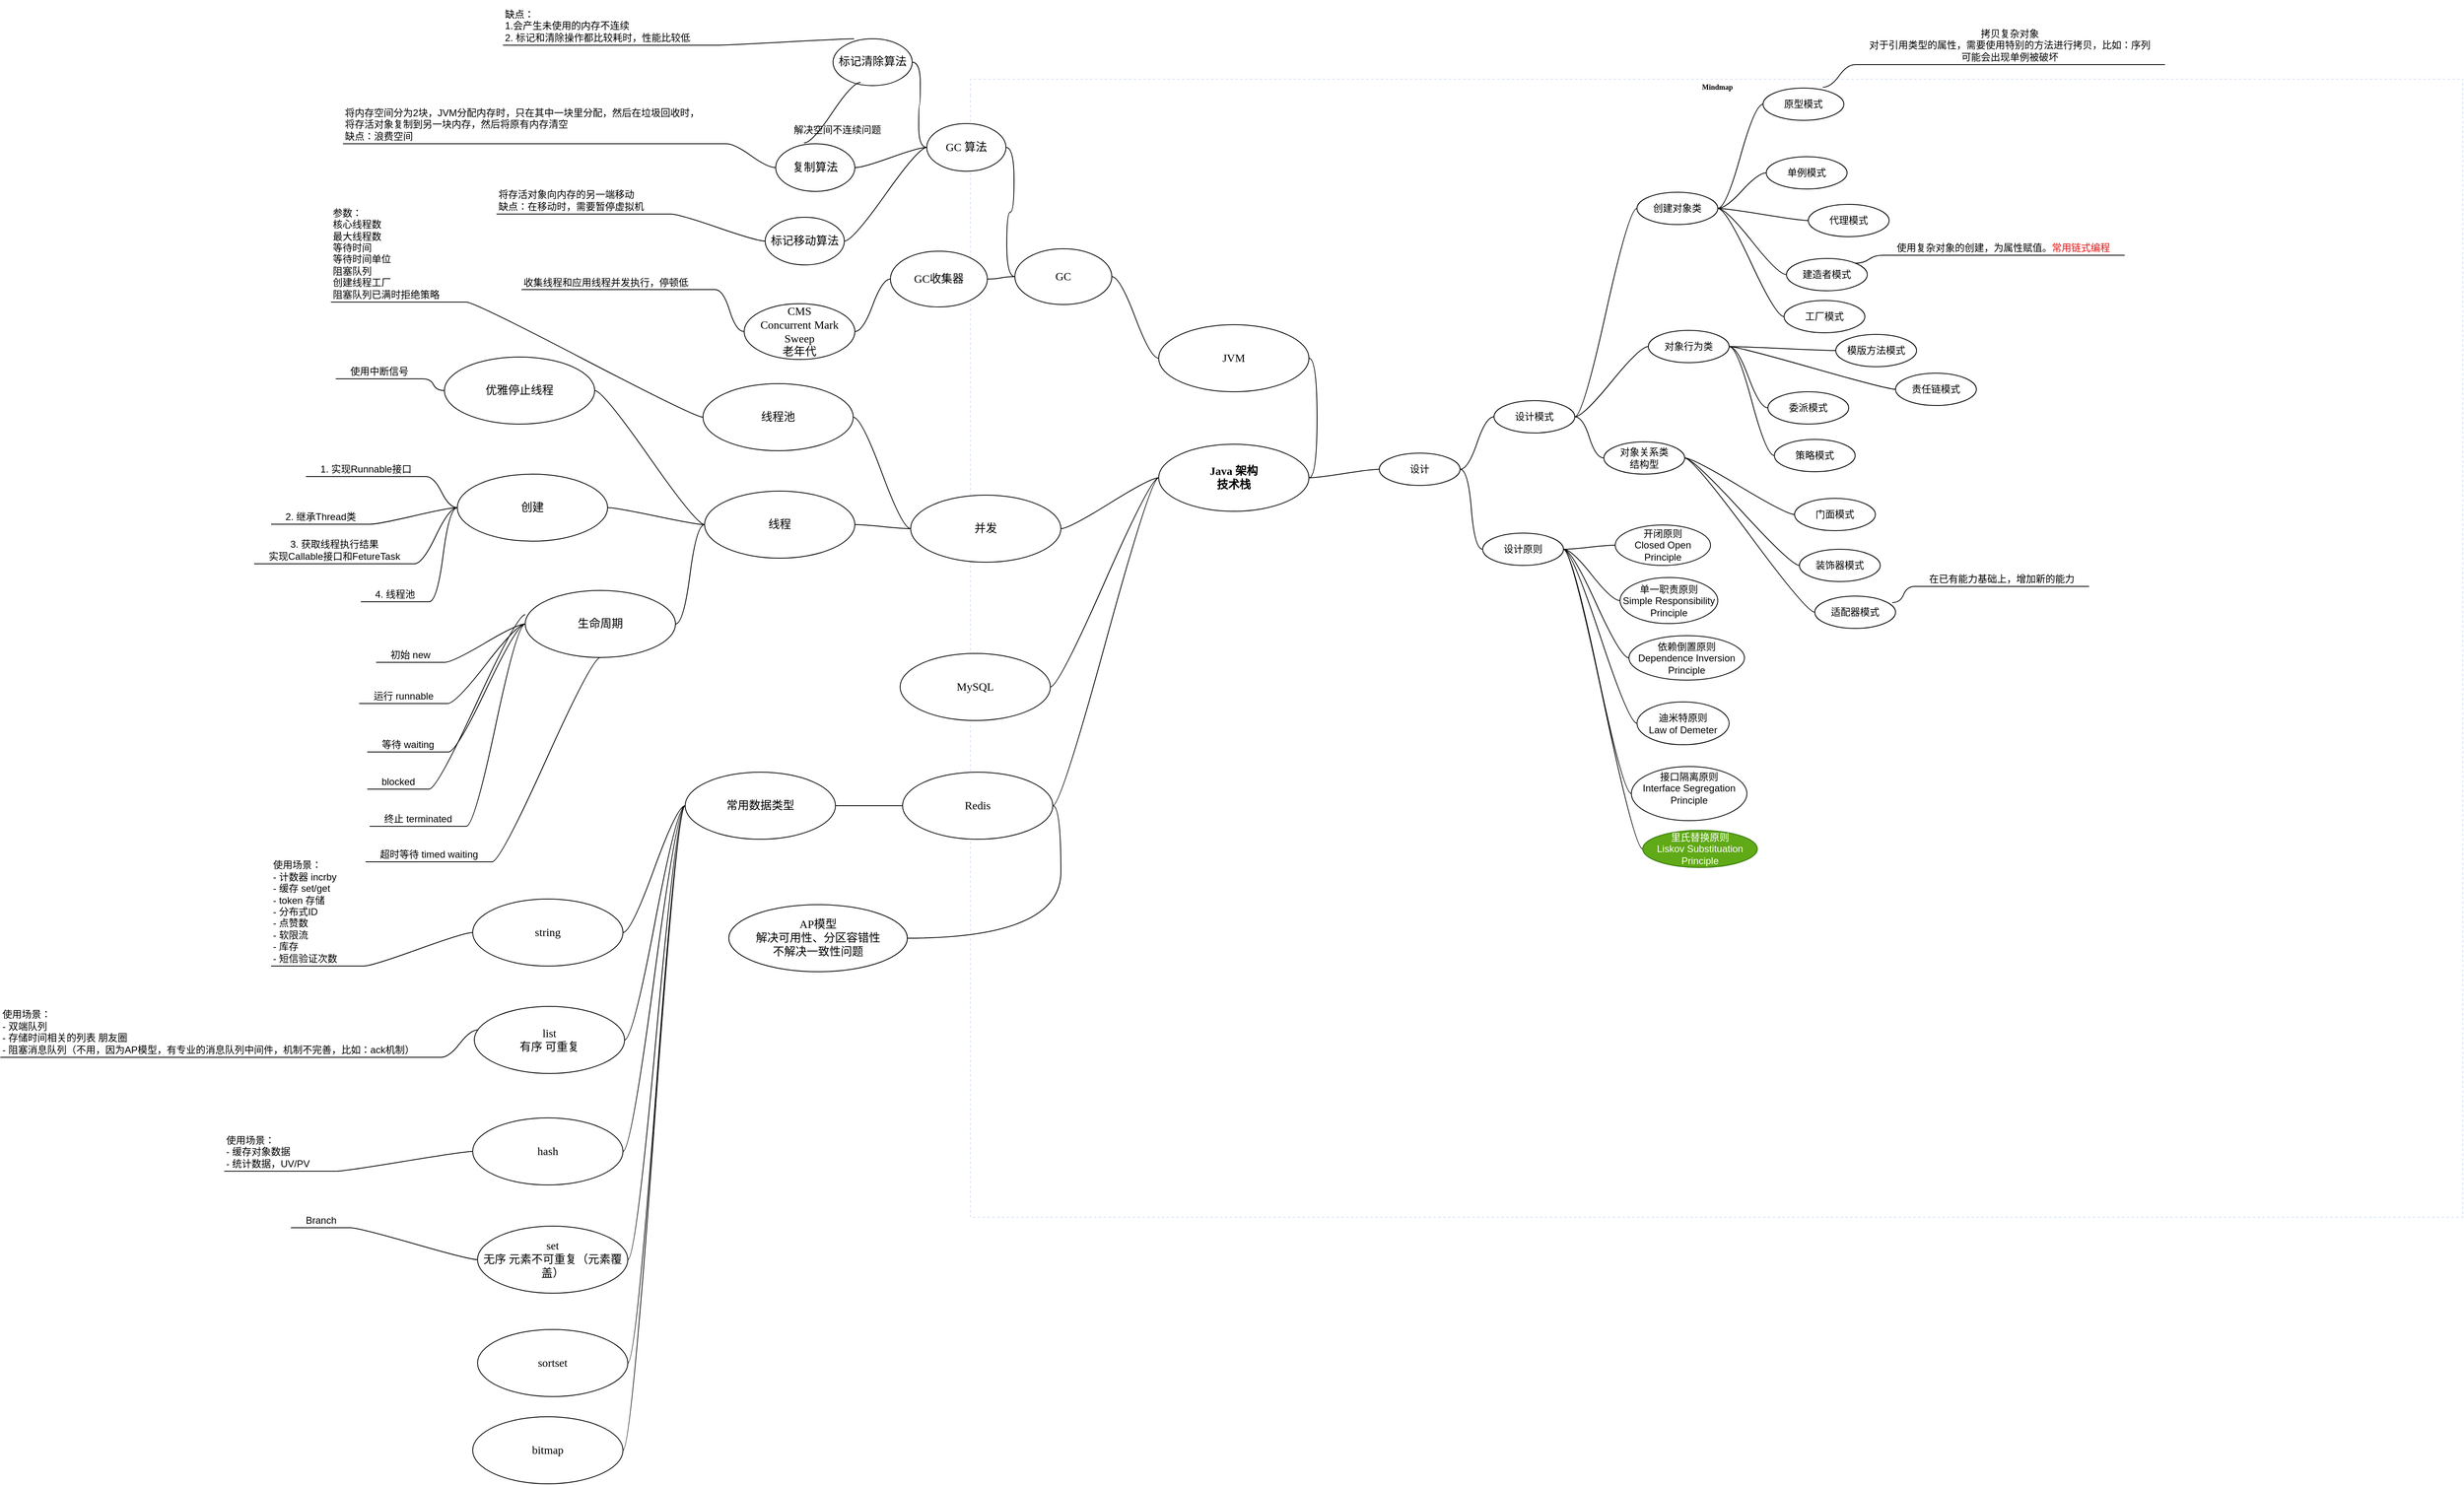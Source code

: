 <mxfile border="50" scale="3" compressed="false" locked="false" version="26.2.2">
  <diagram name="Blank" id="YmL12bMKpDGza6XwsDPr">
    <mxGraphModel dx="2628" dy="1190" grid="0" gridSize="10" guides="1" tooltips="1" connect="1" arrows="1" fold="1" page="0" pageScale="1" pageWidth="827" pageHeight="1169" background="none" math="1" shadow="0">
      <root>
        <mxCell id="X5NqExCQtvZxIxQ7pmgY-0" />
        <mxCell id="1" parent="X5NqExCQtvZxIxQ7pmgY-0" />
        <mxCell id="Gr0Zq-AI6Quabplr0KPa-179" value="Mindmap" style="swimlane;html=1;startSize=20;horizontal=1;containerType=tree;labelBackgroundColor=none;strokeColor=#D4E1F5;strokeWidth=1;fillColor=none;fontFamily=Comic Sans MS;fontSize=9;swimlaneLine=0;dashed=1;collapsible=0;" parent="1" vertex="1">
          <mxGeometry x="239" y="1" width="1847" height="1409" as="geometry" />
        </mxCell>
        <mxCell id="kl9yPUdAR2kA5Z42WzvT-21" value="" style="edgeStyle=entityRelationEdgeStyle;rounded=0;orthogonalLoop=1;jettySize=auto;html=1;startArrow=none;endArrow=none;segment=10;curved=1;sourcePerimeterSpacing=0;targetPerimeterSpacing=0;" parent="Gr0Zq-AI6Quabplr0KPa-179" source="kl9yPUdAR2kA5Z42WzvT-18" target="kl9yPUdAR2kA5Z42WzvT-20" edge="1">
          <mxGeometry relative="1" as="geometry" />
        </mxCell>
        <mxCell id="kl9yPUdAR2kA5Z42WzvT-111" value="" style="edgeStyle=entityRelationEdgeStyle;rounded=0;orthogonalLoop=1;jettySize=auto;html=1;startArrow=none;endArrow=none;segment=10;curved=1;sourcePerimeterSpacing=0;targetPerimeterSpacing=0;" parent="Gr0Zq-AI6Quabplr0KPa-179" source="kl9yPUdAR2kA5Z42WzvT-18" target="kl9yPUdAR2kA5Z42WzvT-110" edge="1">
          <mxGeometry relative="1" as="geometry" />
        </mxCell>
        <mxCell id="mDBWhc2jnKY0q0b3ZduN-2" value="" style="edgeStyle=entityRelationEdgeStyle;rounded=0;orthogonalLoop=1;jettySize=auto;html=1;startArrow=none;endArrow=none;segment=10;curved=1;sourcePerimeterSpacing=0;targetPerimeterSpacing=0;" edge="1" parent="Gr0Zq-AI6Quabplr0KPa-179" source="kl9yPUdAR2kA5Z42WzvT-18" target="mDBWhc2jnKY0q0b3ZduN-1">
          <mxGeometry relative="1" as="geometry" />
        </mxCell>
        <mxCell id="mDBWhc2jnKY0q0b3ZduN-4" value="" style="edgeStyle=entityRelationEdgeStyle;rounded=0;orthogonalLoop=1;jettySize=auto;html=1;startArrow=none;endArrow=none;segment=10;curved=1;sourcePerimeterSpacing=0;targetPerimeterSpacing=0;" edge="1" parent="Gr0Zq-AI6Quabplr0KPa-179" source="kl9yPUdAR2kA5Z42WzvT-18" target="mDBWhc2jnKY0q0b3ZduN-3">
          <mxGeometry relative="1" as="geometry" />
        </mxCell>
        <mxCell id="kl9yPUdAR2kA5Z42WzvT-18" value="&lt;span style=&quot;font-family: &amp;quot;Comic Sans MS&amp;quot;;&quot;&gt;&lt;font style=&quot;font-size: 14px;&quot;&gt;&lt;b&gt;Java 架构&lt;/b&gt;&lt;/font&gt;&lt;/span&gt;&lt;div&gt;&lt;span style=&quot;font-family: &amp;quot;Comic Sans MS&amp;quot;;&quot;&gt;&lt;font style=&quot;font-size: 14px;&quot;&gt;&lt;b&gt;技术栈&lt;/b&gt;&lt;/font&gt;&lt;/span&gt;&lt;/div&gt;" style="ellipse;whiteSpace=wrap;html=1;align=center;newEdgeStyle={&quot;edgeStyle&quot;:&quot;entityRelationEdgeStyle&quot;,&quot;startArrow&quot;:&quot;none&quot;,&quot;endArrow&quot;:&quot;none&quot;,&quot;segment&quot;:10,&quot;curved&quot;:1,&quot;sourcePerimeterSpacing&quot;:0,&quot;targetPerimeterSpacing&quot;:0};treeFolding=1;treeMoving=1;" parent="Gr0Zq-AI6Quabplr0KPa-179" vertex="1">
          <mxGeometry x="233" y="452" width="186" height="83" as="geometry" />
        </mxCell>
        <mxCell id="kl9yPUdAR2kA5Z42WzvT-40" value="" style="edgeStyle=entityRelationEdgeStyle;rounded=0;orthogonalLoop=1;jettySize=auto;html=1;startArrow=none;endArrow=none;segment=10;curved=1;sourcePerimeterSpacing=0;targetPerimeterSpacing=0;" parent="Gr0Zq-AI6Quabplr0KPa-179" source="kl9yPUdAR2kA5Z42WzvT-20" target="kl9yPUdAR2kA5Z42WzvT-39" edge="1">
          <mxGeometry relative="1" as="geometry" />
        </mxCell>
        <mxCell id="kl9yPUdAR2kA5Z42WzvT-20" value="设计" style="ellipse;whiteSpace=wrap;html=1;align=center;newEdgeStyle={&quot;edgeStyle&quot;:&quot;entityRelationEdgeStyle&quot;,&quot;startArrow&quot;:&quot;none&quot;,&quot;endArrow&quot;:&quot;none&quot;,&quot;segment&quot;:10,&quot;curved&quot;:1,&quot;sourcePerimeterSpacing&quot;:0,&quot;targetPerimeterSpacing&quot;:0};treeFolding=1;treeMoving=1;" parent="Gr0Zq-AI6Quabplr0KPa-179" vertex="1">
          <mxGeometry x="506" y="463" width="100" height="40" as="geometry" />
        </mxCell>
        <mxCell id="kl9yPUdAR2kA5Z42WzvT-22" value="" style="edgeStyle=entityRelationEdgeStyle;rounded=0;orthogonalLoop=1;jettySize=auto;html=1;startArrow=none;endArrow=none;segment=10;curved=1;sourcePerimeterSpacing=0;targetPerimeterSpacing=0;" parent="Gr0Zq-AI6Quabplr0KPa-179" source="kl9yPUdAR2kA5Z42WzvT-20" target="kl9yPUdAR2kA5Z42WzvT-23" edge="1">
          <mxGeometry relative="1" as="geometry">
            <mxPoint x="226" y="754" as="sourcePoint" />
          </mxGeometry>
        </mxCell>
        <mxCell id="kl9yPUdAR2kA5Z42WzvT-26" value="" style="edgeStyle=entityRelationEdgeStyle;rounded=0;orthogonalLoop=1;jettySize=auto;html=1;startArrow=none;endArrow=none;segment=10;curved=1;sourcePerimeterSpacing=0;targetPerimeterSpacing=0;" parent="Gr0Zq-AI6Quabplr0KPa-179" source="kl9yPUdAR2kA5Z42WzvT-23" target="kl9yPUdAR2kA5Z42WzvT-25" edge="1">
          <mxGeometry relative="1" as="geometry" />
        </mxCell>
        <mxCell id="kl9yPUdAR2kA5Z42WzvT-28" value="" style="edgeStyle=entityRelationEdgeStyle;rounded=0;orthogonalLoop=1;jettySize=auto;html=1;startArrow=none;endArrow=none;segment=10;curved=1;sourcePerimeterSpacing=0;targetPerimeterSpacing=0;" parent="Gr0Zq-AI6Quabplr0KPa-179" source="kl9yPUdAR2kA5Z42WzvT-23" target="kl9yPUdAR2kA5Z42WzvT-27" edge="1">
          <mxGeometry relative="1" as="geometry" />
        </mxCell>
        <mxCell id="kl9yPUdAR2kA5Z42WzvT-30" value="" style="edgeStyle=entityRelationEdgeStyle;rounded=0;orthogonalLoop=1;jettySize=auto;html=1;startArrow=none;endArrow=none;segment=10;curved=1;sourcePerimeterSpacing=0;targetPerimeterSpacing=0;" parent="Gr0Zq-AI6Quabplr0KPa-179" source="kl9yPUdAR2kA5Z42WzvT-23" target="kl9yPUdAR2kA5Z42WzvT-29" edge="1">
          <mxGeometry relative="1" as="geometry" />
        </mxCell>
        <mxCell id="kl9yPUdAR2kA5Z42WzvT-23" value="设计模式" style="ellipse;whiteSpace=wrap;html=1;align=center;newEdgeStyle={&quot;edgeStyle&quot;:&quot;entityRelationEdgeStyle&quot;,&quot;startArrow&quot;:&quot;none&quot;,&quot;endArrow&quot;:&quot;none&quot;,&quot;segment&quot;:10,&quot;curved&quot;:1,&quot;sourcePerimeterSpacing&quot;:0,&quot;targetPerimeterSpacing&quot;:0};treeFolding=1;treeMoving=1;" parent="Gr0Zq-AI6Quabplr0KPa-179" vertex="1">
          <mxGeometry x="648" y="398" width="100" height="40" as="geometry" />
        </mxCell>
        <mxCell id="kl9yPUdAR2kA5Z42WzvT-54" value="" style="edgeStyle=entityRelationEdgeStyle;rounded=0;orthogonalLoop=1;jettySize=auto;html=1;startArrow=none;endArrow=none;segment=10;curved=1;sourcePerimeterSpacing=0;targetPerimeterSpacing=0;" parent="Gr0Zq-AI6Quabplr0KPa-179" source="kl9yPUdAR2kA5Z42WzvT-25" target="kl9yPUdAR2kA5Z42WzvT-53" edge="1">
          <mxGeometry relative="1" as="geometry" />
        </mxCell>
        <mxCell id="kl9yPUdAR2kA5Z42WzvT-56" value="" style="edgeStyle=entityRelationEdgeStyle;rounded=0;orthogonalLoop=1;jettySize=auto;html=1;startArrow=none;endArrow=none;segment=10;curved=1;sourcePerimeterSpacing=0;targetPerimeterSpacing=0;" parent="Gr0Zq-AI6Quabplr0KPa-179" source="kl9yPUdAR2kA5Z42WzvT-25" target="kl9yPUdAR2kA5Z42WzvT-55" edge="1">
          <mxGeometry relative="1" as="geometry" />
        </mxCell>
        <mxCell id="kl9yPUdAR2kA5Z42WzvT-58" value="" style="edgeStyle=entityRelationEdgeStyle;rounded=0;orthogonalLoop=1;jettySize=auto;html=1;startArrow=none;endArrow=none;segment=10;curved=1;sourcePerimeterSpacing=0;targetPerimeterSpacing=0;" parent="Gr0Zq-AI6Quabplr0KPa-179" source="kl9yPUdAR2kA5Z42WzvT-25" target="kl9yPUdAR2kA5Z42WzvT-57" edge="1">
          <mxGeometry relative="1" as="geometry" />
        </mxCell>
        <mxCell id="kl9yPUdAR2kA5Z42WzvT-25" value="创建对象类" style="ellipse;whiteSpace=wrap;html=1;align=center;newEdgeStyle={&quot;edgeStyle&quot;:&quot;entityRelationEdgeStyle&quot;,&quot;startArrow&quot;:&quot;none&quot;,&quot;endArrow&quot;:&quot;none&quot;,&quot;segment&quot;:10,&quot;curved&quot;:1,&quot;sourcePerimeterSpacing&quot;:0,&quot;targetPerimeterSpacing&quot;:0};treeFolding=1;treeMoving=1;" parent="Gr0Zq-AI6Quabplr0KPa-179" vertex="1">
          <mxGeometry x="825" y="140" width="100" height="40" as="geometry" />
        </mxCell>
        <mxCell id="kl9yPUdAR2kA5Z42WzvT-84" value="" style="edgeStyle=entityRelationEdgeStyle;rounded=0;orthogonalLoop=1;jettySize=auto;html=1;startArrow=none;endArrow=none;segment=10;curved=1;sourcePerimeterSpacing=0;targetPerimeterSpacing=0;" parent="Gr0Zq-AI6Quabplr0KPa-179" source="kl9yPUdAR2kA5Z42WzvT-27" target="kl9yPUdAR2kA5Z42WzvT-83" edge="1">
          <mxGeometry relative="1" as="geometry" />
        </mxCell>
        <mxCell id="kl9yPUdAR2kA5Z42WzvT-86" value="" style="edgeStyle=entityRelationEdgeStyle;rounded=0;orthogonalLoop=1;jettySize=auto;html=1;startArrow=none;endArrow=none;segment=10;curved=1;sourcePerimeterSpacing=0;targetPerimeterSpacing=0;" parent="Gr0Zq-AI6Quabplr0KPa-179" source="kl9yPUdAR2kA5Z42WzvT-27" target="kl9yPUdAR2kA5Z42WzvT-85" edge="1">
          <mxGeometry relative="1" as="geometry" />
        </mxCell>
        <mxCell id="kl9yPUdAR2kA5Z42WzvT-92" value="" style="edgeStyle=entityRelationEdgeStyle;rounded=0;orthogonalLoop=1;jettySize=auto;html=1;startArrow=none;endArrow=none;segment=10;curved=1;sourcePerimeterSpacing=0;targetPerimeterSpacing=0;" parent="Gr0Zq-AI6Quabplr0KPa-179" source="kl9yPUdAR2kA5Z42WzvT-27" target="kl9yPUdAR2kA5Z42WzvT-91" edge="1">
          <mxGeometry relative="1" as="geometry" />
        </mxCell>
        <mxCell id="kl9yPUdAR2kA5Z42WzvT-103" value="" style="edgeStyle=entityRelationEdgeStyle;rounded=0;orthogonalLoop=1;jettySize=auto;html=1;startArrow=none;endArrow=none;segment=10;curved=1;sourcePerimeterSpacing=0;targetPerimeterSpacing=0;" parent="Gr0Zq-AI6Quabplr0KPa-179" source="kl9yPUdAR2kA5Z42WzvT-27" target="kl9yPUdAR2kA5Z42WzvT-102" edge="1">
          <mxGeometry relative="1" as="geometry" />
        </mxCell>
        <mxCell id="kl9yPUdAR2kA5Z42WzvT-27" value="对象行为类" style="ellipse;whiteSpace=wrap;html=1;align=center;newEdgeStyle={&quot;edgeStyle&quot;:&quot;entityRelationEdgeStyle&quot;,&quot;startArrow&quot;:&quot;none&quot;,&quot;endArrow&quot;:&quot;none&quot;,&quot;segment&quot;:10,&quot;curved&quot;:1,&quot;sourcePerimeterSpacing&quot;:0,&quot;targetPerimeterSpacing&quot;:0};treeFolding=1;treeMoving=1;" parent="Gr0Zq-AI6Quabplr0KPa-179" vertex="1">
          <mxGeometry x="839" y="311" width="100" height="40" as="geometry" />
        </mxCell>
        <mxCell id="kl9yPUdAR2kA5Z42WzvT-94" value="" style="edgeStyle=entityRelationEdgeStyle;rounded=0;orthogonalLoop=1;jettySize=auto;html=1;startArrow=none;endArrow=none;segment=10;curved=1;sourcePerimeterSpacing=0;targetPerimeterSpacing=0;" parent="Gr0Zq-AI6Quabplr0KPa-179" source="kl9yPUdAR2kA5Z42WzvT-29" target="kl9yPUdAR2kA5Z42WzvT-93" edge="1">
          <mxGeometry relative="1" as="geometry" />
        </mxCell>
        <mxCell id="kl9yPUdAR2kA5Z42WzvT-96" value="" style="edgeStyle=entityRelationEdgeStyle;rounded=0;orthogonalLoop=1;jettySize=auto;html=1;startArrow=none;endArrow=none;segment=10;curved=1;sourcePerimeterSpacing=0;targetPerimeterSpacing=0;" parent="Gr0Zq-AI6Quabplr0KPa-179" source="kl9yPUdAR2kA5Z42WzvT-29" target="kl9yPUdAR2kA5Z42WzvT-95" edge="1">
          <mxGeometry relative="1" as="geometry" />
        </mxCell>
        <mxCell id="kl9yPUdAR2kA5Z42WzvT-98" value="" style="edgeStyle=entityRelationEdgeStyle;rounded=0;orthogonalLoop=1;jettySize=auto;html=1;startArrow=none;endArrow=none;segment=10;curved=1;sourcePerimeterSpacing=0;targetPerimeterSpacing=0;" parent="Gr0Zq-AI6Quabplr0KPa-179" source="kl9yPUdAR2kA5Z42WzvT-29" target="kl9yPUdAR2kA5Z42WzvT-97" edge="1">
          <mxGeometry relative="1" as="geometry" />
        </mxCell>
        <mxCell id="kl9yPUdAR2kA5Z42WzvT-29" value="对象关系类&lt;div&gt;结构型&lt;/div&gt;" style="ellipse;whiteSpace=wrap;html=1;align=center;newEdgeStyle={&quot;edgeStyle&quot;:&quot;entityRelationEdgeStyle&quot;,&quot;startArrow&quot;:&quot;none&quot;,&quot;endArrow&quot;:&quot;none&quot;,&quot;segment&quot;:10,&quot;curved&quot;:1,&quot;sourcePerimeterSpacing&quot;:0,&quot;targetPerimeterSpacing&quot;:0};treeFolding=1;treeMoving=1;" parent="Gr0Zq-AI6Quabplr0KPa-179" vertex="1">
          <mxGeometry x="784" y="449" width="100" height="40" as="geometry" />
        </mxCell>
        <mxCell id="kl9yPUdAR2kA5Z42WzvT-60" value="" style="edgeStyle=entityRelationEdgeStyle;rounded=0;orthogonalLoop=1;jettySize=auto;html=1;startArrow=none;endArrow=none;segment=10;curved=1;sourcePerimeterSpacing=0;targetPerimeterSpacing=0;" parent="Gr0Zq-AI6Quabplr0KPa-179" source="kl9yPUdAR2kA5Z42WzvT-31" target="kl9yPUdAR2kA5Z42WzvT-59" edge="1" visible="0">
          <mxGeometry relative="1" as="geometry" />
        </mxCell>
        <mxCell id="kl9yPUdAR2kA5Z42WzvT-62" value="" style="edgeStyle=entityRelationEdgeStyle;rounded=0;orthogonalLoop=1;jettySize=auto;html=1;startArrow=none;endArrow=none;segment=10;curved=1;sourcePerimeterSpacing=0;targetPerimeterSpacing=0;" parent="Gr0Zq-AI6Quabplr0KPa-179" source="kl9yPUdAR2kA5Z42WzvT-31" target="kl9yPUdAR2kA5Z42WzvT-61" edge="1" visible="0">
          <mxGeometry relative="1" as="geometry" />
        </mxCell>
        <mxCell id="kl9yPUdAR2kA5Z42WzvT-31" value="单例模式" style="ellipse;whiteSpace=wrap;html=1;align=center;newEdgeStyle={&quot;edgeStyle&quot;:&quot;entityRelationEdgeStyle&quot;,&quot;startArrow&quot;:&quot;none&quot;,&quot;endArrow&quot;:&quot;none&quot;,&quot;segment&quot;:10,&quot;curved&quot;:1,&quot;sourcePerimeterSpacing&quot;:0,&quot;targetPerimeterSpacing&quot;:0};treeFolding=1;treeMoving=1;" parent="Gr0Zq-AI6Quabplr0KPa-179" vertex="1" collapsed="1">
          <mxGeometry x="985" y="96" width="100" height="40" as="geometry" />
        </mxCell>
        <mxCell id="kl9yPUdAR2kA5Z42WzvT-32" value="" style="edgeStyle=entityRelationEdgeStyle;rounded=0;orthogonalLoop=1;jettySize=auto;html=1;startArrow=none;endArrow=none;segment=10;curved=1;sourcePerimeterSpacing=0;targetPerimeterSpacing=0;" parent="Gr0Zq-AI6Quabplr0KPa-179" source="kl9yPUdAR2kA5Z42WzvT-25" target="kl9yPUdAR2kA5Z42WzvT-31" edge="1">
          <mxGeometry relative="1" as="geometry" />
        </mxCell>
        <mxCell id="kl9yPUdAR2kA5Z42WzvT-42" value="" style="edgeStyle=entityRelationEdgeStyle;rounded=0;orthogonalLoop=1;jettySize=auto;html=1;startArrow=none;endArrow=none;segment=10;curved=1;sourcePerimeterSpacing=0;targetPerimeterSpacing=0;" parent="Gr0Zq-AI6Quabplr0KPa-179" source="kl9yPUdAR2kA5Z42WzvT-39" target="kl9yPUdAR2kA5Z42WzvT-41" edge="1">
          <mxGeometry relative="1" as="geometry" />
        </mxCell>
        <mxCell id="kl9yPUdAR2kA5Z42WzvT-44" value="" style="edgeStyle=entityRelationEdgeStyle;rounded=0;orthogonalLoop=1;jettySize=auto;html=1;startArrow=none;endArrow=none;segment=10;curved=1;sourcePerimeterSpacing=0;targetPerimeterSpacing=0;" parent="Gr0Zq-AI6Quabplr0KPa-179" source="kl9yPUdAR2kA5Z42WzvT-39" target="kl9yPUdAR2kA5Z42WzvT-43" edge="1">
          <mxGeometry relative="1" as="geometry" />
        </mxCell>
        <mxCell id="kl9yPUdAR2kA5Z42WzvT-46" value="" style="edgeStyle=entityRelationEdgeStyle;rounded=0;orthogonalLoop=1;jettySize=auto;html=1;startArrow=none;endArrow=none;segment=10;curved=1;sourcePerimeterSpacing=0;targetPerimeterSpacing=0;" parent="Gr0Zq-AI6Quabplr0KPa-179" source="kl9yPUdAR2kA5Z42WzvT-39" target="kl9yPUdAR2kA5Z42WzvT-45" edge="1">
          <mxGeometry relative="1" as="geometry" />
        </mxCell>
        <mxCell id="kl9yPUdAR2kA5Z42WzvT-48" value="" style="edgeStyle=entityRelationEdgeStyle;rounded=0;orthogonalLoop=1;jettySize=auto;html=1;startArrow=none;endArrow=none;segment=10;curved=1;sourcePerimeterSpacing=0;targetPerimeterSpacing=0;" parent="Gr0Zq-AI6Quabplr0KPa-179" source="kl9yPUdAR2kA5Z42WzvT-39" target="kl9yPUdAR2kA5Z42WzvT-47" edge="1">
          <mxGeometry relative="1" as="geometry" />
        </mxCell>
        <mxCell id="kl9yPUdAR2kA5Z42WzvT-50" value="" style="edgeStyle=entityRelationEdgeStyle;rounded=0;orthogonalLoop=1;jettySize=auto;html=1;startArrow=none;endArrow=none;segment=10;curved=1;sourcePerimeterSpacing=0;targetPerimeterSpacing=0;" parent="Gr0Zq-AI6Quabplr0KPa-179" source="kl9yPUdAR2kA5Z42WzvT-39" target="kl9yPUdAR2kA5Z42WzvT-49" edge="1">
          <mxGeometry relative="1" as="geometry" />
        </mxCell>
        <mxCell id="kl9yPUdAR2kA5Z42WzvT-52" value="" style="edgeStyle=entityRelationEdgeStyle;rounded=0;orthogonalLoop=1;jettySize=auto;html=1;startArrow=none;endArrow=none;segment=10;curved=1;sourcePerimeterSpacing=0;targetPerimeterSpacing=0;" parent="Gr0Zq-AI6Quabplr0KPa-179" source="kl9yPUdAR2kA5Z42WzvT-39" target="kl9yPUdAR2kA5Z42WzvT-51" edge="1">
          <mxGeometry relative="1" as="geometry" />
        </mxCell>
        <mxCell id="kl9yPUdAR2kA5Z42WzvT-39" value="设计原则" style="ellipse;whiteSpace=wrap;html=1;align=center;newEdgeStyle={&quot;edgeStyle&quot;:&quot;entityRelationEdgeStyle&quot;,&quot;startArrow&quot;:&quot;none&quot;,&quot;endArrow&quot;:&quot;none&quot;,&quot;segment&quot;:10,&quot;curved&quot;:1,&quot;sourcePerimeterSpacing&quot;:0,&quot;targetPerimeterSpacing&quot;:0};treeFolding=1;treeMoving=1;" parent="Gr0Zq-AI6Quabplr0KPa-179" vertex="1">
          <mxGeometry x="634" y="562" width="100" height="40" as="geometry" />
        </mxCell>
        <mxCell id="kl9yPUdAR2kA5Z42WzvT-41" value="开闭原则&lt;div&gt;Closed Open Principle&lt;/div&gt;" style="ellipse;whiteSpace=wrap;html=1;align=center;newEdgeStyle={&quot;edgeStyle&quot;:&quot;entityRelationEdgeStyle&quot;,&quot;startArrow&quot;:&quot;none&quot;,&quot;endArrow&quot;:&quot;none&quot;,&quot;segment&quot;:10,&quot;curved&quot;:1,&quot;sourcePerimeterSpacing&quot;:0,&quot;targetPerimeterSpacing&quot;:0};treeFolding=1;treeMoving=1;" parent="Gr0Zq-AI6Quabplr0KPa-179" vertex="1">
          <mxGeometry x="798" y="552" width="118" height="50" as="geometry" />
        </mxCell>
        <mxCell id="kl9yPUdAR2kA5Z42WzvT-43" value="单一职责原则&lt;div&gt;Simple Responsibility Principle&lt;/div&gt;" style="ellipse;whiteSpace=wrap;html=1;align=center;newEdgeStyle={&quot;edgeStyle&quot;:&quot;entityRelationEdgeStyle&quot;,&quot;startArrow&quot;:&quot;none&quot;,&quot;endArrow&quot;:&quot;none&quot;,&quot;segment&quot;:10,&quot;curved&quot;:1,&quot;sourcePerimeterSpacing&quot;:0,&quot;targetPerimeterSpacing&quot;:0};treeFolding=1;treeMoving=1;" parent="Gr0Zq-AI6Quabplr0KPa-179" vertex="1">
          <mxGeometry x="804" y="617" width="121" height="57" as="geometry" />
        </mxCell>
        <mxCell id="kl9yPUdAR2kA5Z42WzvT-45" value="依赖倒置原则&lt;div&gt;Dependence Inversion Principle&lt;/div&gt;" style="ellipse;whiteSpace=wrap;html=1;align=center;newEdgeStyle={&quot;edgeStyle&quot;:&quot;entityRelationEdgeStyle&quot;,&quot;startArrow&quot;:&quot;none&quot;,&quot;endArrow&quot;:&quot;none&quot;,&quot;segment&quot;:10,&quot;curved&quot;:1,&quot;sourcePerimeterSpacing&quot;:0,&quot;targetPerimeterSpacing&quot;:0};treeFolding=1;treeMoving=1;" parent="Gr0Zq-AI6Quabplr0KPa-179" vertex="1">
          <mxGeometry x="815" y="689" width="143" height="55" as="geometry" />
        </mxCell>
        <mxCell id="kl9yPUdAR2kA5Z42WzvT-47" value="迪米特原则&lt;div&gt;Law of Demeter&lt;/div&gt;" style="ellipse;whiteSpace=wrap;html=1;align=center;newEdgeStyle={&quot;edgeStyle&quot;:&quot;entityRelationEdgeStyle&quot;,&quot;startArrow&quot;:&quot;none&quot;,&quot;endArrow&quot;:&quot;none&quot;,&quot;segment&quot;:10,&quot;curved&quot;:1,&quot;sourcePerimeterSpacing&quot;:0,&quot;targetPerimeterSpacing&quot;:0};treeFolding=1;treeMoving=1;" parent="Gr0Zq-AI6Quabplr0KPa-179" vertex="1">
          <mxGeometry x="825" y="771" width="114" height="53" as="geometry" />
        </mxCell>
        <mxCell id="kl9yPUdAR2kA5Z42WzvT-49" value="接口隔离原则&lt;div&gt;Interface Segregation Principle&lt;/div&gt;&lt;div&gt;&lt;br&gt;&lt;/div&gt;" style="ellipse;whiteSpace=wrap;html=1;align=center;newEdgeStyle={&quot;edgeStyle&quot;:&quot;entityRelationEdgeStyle&quot;,&quot;startArrow&quot;:&quot;none&quot;,&quot;endArrow&quot;:&quot;none&quot;,&quot;segment&quot;:10,&quot;curved&quot;:1,&quot;sourcePerimeterSpacing&quot;:0,&quot;targetPerimeterSpacing&quot;:0};treeFolding=1;treeMoving=1;" parent="Gr0Zq-AI6Quabplr0KPa-179" vertex="1">
          <mxGeometry x="818" y="851" width="143" height="67" as="geometry" />
        </mxCell>
        <mxCell id="kl9yPUdAR2kA5Z42WzvT-51" value="里氏替换原则&lt;div&gt;Liskov Substituation Principle&lt;/div&gt;" style="ellipse;whiteSpace=wrap;html=1;align=center;newEdgeStyle={&quot;edgeStyle&quot;:&quot;entityRelationEdgeStyle&quot;,&quot;startArrow&quot;:&quot;none&quot;,&quot;endArrow&quot;:&quot;none&quot;,&quot;segment&quot;:10,&quot;curved&quot;:1,&quot;sourcePerimeterSpacing&quot;:0,&quot;targetPerimeterSpacing&quot;:0};treeFolding=1;treeMoving=1;fillColor=#60a917;strokeColor=#2D7600;fontColor=#ffffff;" parent="Gr0Zq-AI6Quabplr0KPa-179" vertex="1">
          <mxGeometry x="832" y="930" width="142" height="46" as="geometry" />
        </mxCell>
        <mxCell id="kl9yPUdAR2kA5Z42WzvT-53" value="代理模式" style="ellipse;whiteSpace=wrap;html=1;align=center;newEdgeStyle={&quot;edgeStyle&quot;:&quot;entityRelationEdgeStyle&quot;,&quot;startArrow&quot;:&quot;none&quot;,&quot;endArrow&quot;:&quot;none&quot;,&quot;segment&quot;:10,&quot;curved&quot;:1,&quot;sourcePerimeterSpacing&quot;:0,&quot;targetPerimeterSpacing&quot;:0};treeFolding=1;treeMoving=1;" parent="Gr0Zq-AI6Quabplr0KPa-179" vertex="1" collapsed="1">
          <mxGeometry x="1037" y="155" width="100" height="40" as="geometry" />
        </mxCell>
        <mxCell id="kl9yPUdAR2kA5Z42WzvT-55" value="建造者模式" style="ellipse;whiteSpace=wrap;html=1;align=center;newEdgeStyle={&quot;edgeStyle&quot;:&quot;entityRelationEdgeStyle&quot;,&quot;startArrow&quot;:&quot;none&quot;,&quot;endArrow&quot;:&quot;none&quot;,&quot;segment&quot;:10,&quot;curved&quot;:1,&quot;sourcePerimeterSpacing&quot;:0,&quot;targetPerimeterSpacing&quot;:0};treeFolding=1;treeMoving=1;" parent="Gr0Zq-AI6Quabplr0KPa-179" vertex="1">
          <mxGeometry x="1010" y="222" width="100" height="40" as="geometry" />
        </mxCell>
        <mxCell id="kl9yPUdAR2kA5Z42WzvT-57" value="工厂模式" style="ellipse;whiteSpace=wrap;html=1;align=center;newEdgeStyle={&quot;edgeStyle&quot;:&quot;entityRelationEdgeStyle&quot;,&quot;startArrow&quot;:&quot;none&quot;,&quot;endArrow&quot;:&quot;none&quot;,&quot;segment&quot;:10,&quot;curved&quot;:1,&quot;sourcePerimeterSpacing&quot;:0,&quot;targetPerimeterSpacing&quot;:0};treeFolding=1;treeMoving=1;" parent="Gr0Zq-AI6Quabplr0KPa-179" vertex="1">
          <mxGeometry x="1007" y="274" width="100" height="40" as="geometry" />
        </mxCell>
        <mxCell id="kl9yPUdAR2kA5Z42WzvT-59" value="恶汉模式" style="ellipse;whiteSpace=wrap;html=1;align=center;newEdgeStyle={&quot;edgeStyle&quot;:&quot;entityRelationEdgeStyle&quot;,&quot;startArrow&quot;:&quot;none&quot;,&quot;endArrow&quot;:&quot;none&quot;,&quot;segment&quot;:10,&quot;curved&quot;:1,&quot;sourcePerimeterSpacing&quot;:0,&quot;targetPerimeterSpacing&quot;:0};treeFolding=1;treeMoving=1;" parent="Gr0Zq-AI6Quabplr0KPa-179" vertex="1" visible="0">
          <mxGeometry x="1100" y="23" width="100" height="40" as="geometry" />
        </mxCell>
        <mxCell id="kl9yPUdAR2kA5Z42WzvT-61" value="懒汉模式&lt;div&gt;使用时创建对象&lt;/div&gt;" style="ellipse;whiteSpace=wrap;html=1;align=center;newEdgeStyle={&quot;edgeStyle&quot;:&quot;entityRelationEdgeStyle&quot;,&quot;startArrow&quot;:&quot;none&quot;,&quot;endArrow&quot;:&quot;none&quot;,&quot;segment&quot;:10,&quot;curved&quot;:1,&quot;sourcePerimeterSpacing&quot;:0,&quot;targetPerimeterSpacing&quot;:0};treeFolding=1;treeMoving=1;" parent="Gr0Zq-AI6Quabplr0KPa-179" vertex="1" visible="0">
          <mxGeometry x="1110" y="81" width="100" height="40" as="geometry" />
        </mxCell>
        <mxCell id="kl9yPUdAR2kA5Z42WzvT-73" value="使用synchronized锁定创建对象整个方法&lt;div&gt;缺点：锁整个方法，造成性能低下问题&lt;/div&gt;" style="whiteSpace=wrap;html=1;shape=partialRectangle;top=0;left=0;bottom=1;right=0;points=[[0,1],[1,1]];fillColor=none;align=center;verticalAlign=bottom;routingCenterY=0.5;snapToPoint=1;recursiveResize=0;autosize=1;treeFolding=1;treeMoving=1;newEdgeStyle={&quot;edgeStyle&quot;:&quot;entityRelationEdgeStyle&quot;,&quot;startArrow&quot;:&quot;none&quot;,&quot;endArrow&quot;:&quot;none&quot;,&quot;segment&quot;:10,&quot;curved&quot;:1,&quot;sourcePerimeterSpacing&quot;:0,&quot;targetPerimeterSpacing&quot;:0};" parent="Gr0Zq-AI6Quabplr0KPa-179" vertex="1" visible="0">
          <mxGeometry x="1337" y="28" width="250" height="41" as="geometry" />
        </mxCell>
        <mxCell id="kl9yPUdAR2kA5Z42WzvT-74" value="" style="edgeStyle=entityRelationEdgeStyle;startArrow=none;endArrow=none;segment=10;curved=1;sourcePerimeterSpacing=0;targetPerimeterSpacing=0;rounded=0;exitX=0.96;exitY=0.275;exitDx=0;exitDy=0;exitPerimeter=0;" parent="Gr0Zq-AI6Quabplr0KPa-179" source="kl9yPUdAR2kA5Z42WzvT-61" target="kl9yPUdAR2kA5Z42WzvT-73" edge="1" visible="0">
          <mxGeometry relative="1" as="geometry">
            <mxPoint x="1218" y="103" as="sourcePoint" />
          </mxGeometry>
        </mxCell>
        <mxCell id="kl9yPUdAR2kA5Z42WzvT-77" value="使用synchronized 锁定创建对象语句块&lt;div&gt;DCL 双重锁定机制&lt;/div&gt;&lt;div&gt;对象需要volitale修饰，保证拿到的对象是完整的（避免JVM指令重排导致对象不完整）&lt;/div&gt;" style="whiteSpace=wrap;html=1;shape=partialRectangle;top=0;left=0;bottom=1;right=0;points=[[0,1],[1,1]];fillColor=none;align=center;verticalAlign=bottom;routingCenterY=0.5;snapToPoint=1;recursiveResize=0;autosize=1;treeFolding=1;treeMoving=1;newEdgeStyle={&quot;edgeStyle&quot;:&quot;entityRelationEdgeStyle&quot;,&quot;startArrow&quot;:&quot;none&quot;,&quot;endArrow&quot;:&quot;none&quot;,&quot;segment&quot;:10,&quot;curved&quot;:1,&quot;sourcePerimeterSpacing&quot;:0,&quot;targetPerimeterSpacing&quot;:0};" parent="Gr0Zq-AI6Quabplr0KPa-179" vertex="1" visible="0">
          <mxGeometry x="1247" y="125" width="525" height="55" as="geometry" />
        </mxCell>
        <mxCell id="kl9yPUdAR2kA5Z42WzvT-78" value="" style="edgeStyle=entityRelationEdgeStyle;startArrow=none;endArrow=none;segment=10;curved=1;sourcePerimeterSpacing=0;targetPerimeterSpacing=0;rounded=0;" parent="Gr0Zq-AI6Quabplr0KPa-179" source="kl9yPUdAR2kA5Z42WzvT-61" target="kl9yPUdAR2kA5Z42WzvT-77" edge="1" visible="0">
          <mxGeometry relative="1" as="geometry">
            <mxPoint x="1297" y="149" as="sourcePoint" />
          </mxGeometry>
        </mxCell>
        <mxCell id="kl9yPUdAR2kA5Z42WzvT-79" value="JDK方式&lt;div&gt;通过代理接口实现&lt;/div&gt;&lt;div&gt;Handler&lt;/div&gt;" style="whiteSpace=wrap;html=1;shape=partialRectangle;top=0;left=0;bottom=1;right=0;points=[[0,1],[1,1]];fillColor=none;align=center;verticalAlign=bottom;routingCenterY=0.5;snapToPoint=1;recursiveResize=0;autosize=1;treeFolding=1;treeMoving=1;newEdgeStyle={&quot;edgeStyle&quot;:&quot;entityRelationEdgeStyle&quot;,&quot;startArrow&quot;:&quot;none&quot;,&quot;endArrow&quot;:&quot;none&quot;,&quot;segment&quot;:10,&quot;curved&quot;:1,&quot;sourcePerimeterSpacing&quot;:0,&quot;targetPerimeterSpacing&quot;:0};" parent="Gr0Zq-AI6Quabplr0KPa-179" vertex="1" visible="0">
          <mxGeometry x="1460" y="192" width="131" height="55" as="geometry" />
        </mxCell>
        <mxCell id="kl9yPUdAR2kA5Z42WzvT-80" value="" style="edgeStyle=entityRelationEdgeStyle;startArrow=none;endArrow=none;segment=10;curved=1;sourcePerimeterSpacing=0;targetPerimeterSpacing=0;rounded=0;exitX=1;exitY=0.5;exitDx=0;exitDy=0;" parent="Gr0Zq-AI6Quabplr0KPa-179" source="kl9yPUdAR2kA5Z42WzvT-53" target="kl9yPUdAR2kA5Z42WzvT-79" edge="1" visible="0">
          <mxGeometry relative="1" as="geometry">
            <mxPoint x="1360" y="219" as="sourcePoint" />
          </mxGeometry>
        </mxCell>
        <mxCell id="kl9yPUdAR2kA5Z42WzvT-81" value="CGLIB&lt;div&gt;通过继承实现&lt;/div&gt;&lt;div&gt;Callback&lt;/div&gt;" style="whiteSpace=wrap;html=1;shape=partialRectangle;top=0;left=0;bottom=1;right=0;points=[[0,1],[1,1]];fillColor=none;align=center;verticalAlign=bottom;routingCenterY=0.5;snapToPoint=1;recursiveResize=0;autosize=1;treeFolding=1;treeMoving=1;newEdgeStyle={&quot;edgeStyle&quot;:&quot;entityRelationEdgeStyle&quot;,&quot;startArrow&quot;:&quot;none&quot;,&quot;endArrow&quot;:&quot;none&quot;,&quot;segment&quot;:10,&quot;curved&quot;:1,&quot;sourcePerimeterSpacing&quot;:0,&quot;targetPerimeterSpacing&quot;:0};" parent="Gr0Zq-AI6Quabplr0KPa-179" vertex="1" visible="0">
          <mxGeometry x="1466" y="264" width="107" height="55" as="geometry" />
        </mxCell>
        <mxCell id="kl9yPUdAR2kA5Z42WzvT-82" value="" style="edgeStyle=entityRelationEdgeStyle;startArrow=none;endArrow=none;segment=10;curved=1;sourcePerimeterSpacing=0;targetPerimeterSpacing=0;rounded=0;" parent="Gr0Zq-AI6Quabplr0KPa-179" source="kl9yPUdAR2kA5Z42WzvT-53" target="kl9yPUdAR2kA5Z42WzvT-81" edge="1" visible="0">
          <mxGeometry relative="1" as="geometry">
            <mxPoint x="1342" y="310" as="sourcePoint" />
            <Array as="points">
              <mxPoint x="1355" y="255" />
              <mxPoint x="1311" y="316" />
              <mxPoint x="1341" y="289" />
            </Array>
          </mxGeometry>
        </mxCell>
        <mxCell id="kl9yPUdAR2kA5Z42WzvT-83" value="委派模式" style="ellipse;whiteSpace=wrap;html=1;align=center;newEdgeStyle={&quot;edgeStyle&quot;:&quot;entityRelationEdgeStyle&quot;,&quot;startArrow&quot;:&quot;none&quot;,&quot;endArrow&quot;:&quot;none&quot;,&quot;segment&quot;:10,&quot;curved&quot;:1,&quot;sourcePerimeterSpacing&quot;:0,&quot;targetPerimeterSpacing&quot;:0};treeFolding=1;treeMoving=1;" parent="Gr0Zq-AI6Quabplr0KPa-179" vertex="1">
          <mxGeometry x="987" y="387" width="100" height="40" as="geometry" />
        </mxCell>
        <mxCell id="kl9yPUdAR2kA5Z42WzvT-85" value="策略模式" style="ellipse;whiteSpace=wrap;html=1;align=center;newEdgeStyle={&quot;edgeStyle&quot;:&quot;entityRelationEdgeStyle&quot;,&quot;startArrow&quot;:&quot;none&quot;,&quot;endArrow&quot;:&quot;none&quot;,&quot;segment&quot;:10,&quot;curved&quot;:1,&quot;sourcePerimeterSpacing&quot;:0,&quot;targetPerimeterSpacing&quot;:0};treeFolding=1;treeMoving=1;" parent="Gr0Zq-AI6Quabplr0KPa-179" vertex="1">
          <mxGeometry x="995" y="446" width="100" height="40" as="geometry" />
        </mxCell>
        <mxCell id="kl9yPUdAR2kA5Z42WzvT-91" value="模版方法模式" style="ellipse;whiteSpace=wrap;html=1;align=center;newEdgeStyle={&quot;edgeStyle&quot;:&quot;entityRelationEdgeStyle&quot;,&quot;startArrow&quot;:&quot;none&quot;,&quot;endArrow&quot;:&quot;none&quot;,&quot;segment&quot;:10,&quot;curved&quot;:1,&quot;sourcePerimeterSpacing&quot;:0,&quot;targetPerimeterSpacing&quot;:0};treeFolding=1;treeMoving=1;" parent="Gr0Zq-AI6Quabplr0KPa-179" vertex="1">
          <mxGeometry x="1071" y="316" width="100" height="40" as="geometry" />
        </mxCell>
        <mxCell id="kl9yPUdAR2kA5Z42WzvT-93" value="门面模式" style="ellipse;whiteSpace=wrap;html=1;align=center;newEdgeStyle={&quot;edgeStyle&quot;:&quot;entityRelationEdgeStyle&quot;,&quot;startArrow&quot;:&quot;none&quot;,&quot;endArrow&quot;:&quot;none&quot;,&quot;segment&quot;:10,&quot;curved&quot;:1,&quot;sourcePerimeterSpacing&quot;:0,&quot;targetPerimeterSpacing&quot;:0};treeFolding=1;treeMoving=1;" parent="Gr0Zq-AI6Quabplr0KPa-179" vertex="1">
          <mxGeometry x="1020" y="519" width="100" height="40" as="geometry" />
        </mxCell>
        <mxCell id="kl9yPUdAR2kA5Z42WzvT-95" value="装饰器模式" style="ellipse;whiteSpace=wrap;html=1;align=center;newEdgeStyle={&quot;edgeStyle&quot;:&quot;entityRelationEdgeStyle&quot;,&quot;startArrow&quot;:&quot;none&quot;,&quot;endArrow&quot;:&quot;none&quot;,&quot;segment&quot;:10,&quot;curved&quot;:1,&quot;sourcePerimeterSpacing&quot;:0,&quot;targetPerimeterSpacing&quot;:0};treeFolding=1;treeMoving=1;" parent="Gr0Zq-AI6Quabplr0KPa-179" vertex="1">
          <mxGeometry x="1026" y="582" width="100" height="40" as="geometry" />
        </mxCell>
        <mxCell id="kl9yPUdAR2kA5Z42WzvT-87" value="原型模式" style="ellipse;whiteSpace=wrap;html=1;align=center;newEdgeStyle={&quot;edgeStyle&quot;:&quot;entityRelationEdgeStyle&quot;,&quot;startArrow&quot;:&quot;none&quot;,&quot;endArrow&quot;:&quot;none&quot;,&quot;segment&quot;:10,&quot;curved&quot;:1,&quot;sourcePerimeterSpacing&quot;:0,&quot;targetPerimeterSpacing&quot;:0};treeFolding=1;treeMoving=1;" parent="Gr0Zq-AI6Quabplr0KPa-179" vertex="1">
          <mxGeometry x="981" y="11" width="100" height="40" as="geometry" />
        </mxCell>
        <mxCell id="kl9yPUdAR2kA5Z42WzvT-88" value="" style="edgeStyle=entityRelationEdgeStyle;rounded=0;orthogonalLoop=1;jettySize=auto;html=1;startArrow=none;endArrow=none;segment=10;curved=1;sourcePerimeterSpacing=0;targetPerimeterSpacing=0;" parent="Gr0Zq-AI6Quabplr0KPa-179" source="kl9yPUdAR2kA5Z42WzvT-25" target="kl9yPUdAR2kA5Z42WzvT-87" edge="1">
          <mxGeometry relative="1" as="geometry" />
        </mxCell>
        <mxCell id="kl9yPUdAR2kA5Z42WzvT-97" value="适配器模式" style="ellipse;whiteSpace=wrap;html=1;align=center;newEdgeStyle={&quot;edgeStyle&quot;:&quot;entityRelationEdgeStyle&quot;,&quot;startArrow&quot;:&quot;none&quot;,&quot;endArrow&quot;:&quot;none&quot;,&quot;segment&quot;:10,&quot;curved&quot;:1,&quot;sourcePerimeterSpacing&quot;:0,&quot;targetPerimeterSpacing&quot;:0};treeFolding=1;treeMoving=1;" parent="Gr0Zq-AI6Quabplr0KPa-179" vertex="1">
          <mxGeometry x="1045" y="640" width="100" height="40" as="geometry" />
        </mxCell>
        <mxCell id="kl9yPUdAR2kA5Z42WzvT-99" value="在已有能力基础上，增加新的能力" style="whiteSpace=wrap;html=1;shape=partialRectangle;top=0;left=0;bottom=1;right=0;points=[[0,1],[1,1]];fillColor=none;align=center;verticalAlign=bottom;routingCenterY=0.5;snapToPoint=1;recursiveResize=0;autosize=1;treeFolding=1;treeMoving=1;newEdgeStyle={&quot;edgeStyle&quot;:&quot;entityRelationEdgeStyle&quot;,&quot;startArrow&quot;:&quot;none&quot;,&quot;endArrow&quot;:&quot;none&quot;,&quot;segment&quot;:10,&quot;curved&quot;:1,&quot;sourcePerimeterSpacing&quot;:0,&quot;targetPerimeterSpacing&quot;:0};" parent="Gr0Zq-AI6Quabplr0KPa-179" vertex="1">
          <mxGeometry x="1169" y="602" width="215" height="26" as="geometry" />
        </mxCell>
        <mxCell id="kl9yPUdAR2kA5Z42WzvT-100" value="" style="edgeStyle=entityRelationEdgeStyle;startArrow=none;endArrow=none;segment=10;curved=1;sourcePerimeterSpacing=0;targetPerimeterSpacing=0;rounded=0;exitX=0.96;exitY=0.2;exitDx=0;exitDy=0;exitPerimeter=0;" parent="Gr0Zq-AI6Quabplr0KPa-179" source="kl9yPUdAR2kA5Z42WzvT-97" target="kl9yPUdAR2kA5Z42WzvT-99" edge="1">
          <mxGeometry relative="1" as="geometry">
            <mxPoint x="1142" y="655" as="sourcePoint" />
          </mxGeometry>
        </mxCell>
        <mxCell id="kl9yPUdAR2kA5Z42WzvT-102" value="责任链模式" style="ellipse;whiteSpace=wrap;html=1;align=center;newEdgeStyle={&quot;edgeStyle&quot;:&quot;entityRelationEdgeStyle&quot;,&quot;startArrow&quot;:&quot;none&quot;,&quot;endArrow&quot;:&quot;none&quot;,&quot;segment&quot;:10,&quot;curved&quot;:1,&quot;sourcePerimeterSpacing&quot;:0,&quot;targetPerimeterSpacing&quot;:0};treeFolding=1;treeMoving=1;" parent="Gr0Zq-AI6Quabplr0KPa-179" vertex="1">
          <mxGeometry x="1145" y="364" width="100" height="40" as="geometry" />
        </mxCell>
        <mxCell id="kl9yPUdAR2kA5Z42WzvT-108" value="使用复杂对象的创建，为属性赋值。&lt;font style=&quot;color: light-dark(rgb(228, 17, 17), rgb(237, 237, 237));&quot;&gt;常用链式编程&lt;/font&gt;" style="whiteSpace=wrap;html=1;shape=partialRectangle;top=0;left=0;bottom=1;right=0;points=[[0,1],[1,1]];fillColor=none;align=center;verticalAlign=bottom;routingCenterY=0.5;snapToPoint=1;recursiveResize=0;autosize=1;treeFolding=1;treeMoving=1;newEdgeStyle={&quot;edgeStyle&quot;:&quot;entityRelationEdgeStyle&quot;,&quot;startArrow&quot;:&quot;none&quot;,&quot;endArrow&quot;:&quot;none&quot;,&quot;segment&quot;:10,&quot;curved&quot;:1,&quot;sourcePerimeterSpacing&quot;:0,&quot;targetPerimeterSpacing&quot;:0};" parent="Gr0Zq-AI6Quabplr0KPa-179" vertex="1">
          <mxGeometry x="1129" y="192" width="299" height="26" as="geometry" />
        </mxCell>
        <mxCell id="kl9yPUdAR2kA5Z42WzvT-109" value="" style="edgeStyle=entityRelationEdgeStyle;startArrow=none;endArrow=none;segment=10;curved=1;sourcePerimeterSpacing=0;targetPerimeterSpacing=0;rounded=0;exitX=1;exitY=0;exitDx=0;exitDy=0;" parent="Gr0Zq-AI6Quabplr0KPa-179" source="kl9yPUdAR2kA5Z42WzvT-55" target="kl9yPUdAR2kA5Z42WzvT-108" edge="1">
          <mxGeometry relative="1" as="geometry">
            <mxPoint x="1119" y="219" as="sourcePoint" />
            <Array as="points">
              <mxPoint x="1109" y="232" />
            </Array>
          </mxGeometry>
        </mxCell>
        <mxCell id="kl9yPUdAR2kA5Z42WzvT-110" value="&lt;font face=&quot;Comic Sans MS&quot;&gt;&lt;span style=&quot;font-size: 14px;&quot;&gt;JVM&lt;/span&gt;&lt;/font&gt;" style="ellipse;whiteSpace=wrap;html=1;align=center;newEdgeStyle={&quot;edgeStyle&quot;:&quot;entityRelationEdgeStyle&quot;,&quot;startArrow&quot;:&quot;none&quot;,&quot;endArrow&quot;:&quot;none&quot;,&quot;segment&quot;:10,&quot;curved&quot;:1,&quot;sourcePerimeterSpacing&quot;:0,&quot;targetPerimeterSpacing&quot;:0};treeFolding=1;treeMoving=1;" parent="Gr0Zq-AI6Quabplr0KPa-179" vertex="1">
          <mxGeometry x="233" y="304" width="186" height="83" as="geometry" />
        </mxCell>
        <mxCell id="kl9yPUdAR2kA5Z42WzvT-131" value="&lt;font face=&quot;Comic Sans MS&quot;&gt;&lt;span style=&quot;font-size: 14px;&quot;&gt;GC&lt;/span&gt;&lt;/font&gt;" style="ellipse;whiteSpace=wrap;html=1;align=center;newEdgeStyle={&quot;edgeStyle&quot;:&quot;entityRelationEdgeStyle&quot;,&quot;startArrow&quot;:&quot;none&quot;,&quot;endArrow&quot;:&quot;none&quot;,&quot;segment&quot;:10,&quot;curved&quot;:1,&quot;sourcePerimeterSpacing&quot;:0,&quot;targetPerimeterSpacing&quot;:0};treeFolding=1;treeMoving=1;" parent="Gr0Zq-AI6Quabplr0KPa-179" vertex="1">
          <mxGeometry x="55" y="210" width="120" height="69" as="geometry" />
        </mxCell>
        <mxCell id="kl9yPUdAR2kA5Z42WzvT-132" value="" style="edgeStyle=entityRelationEdgeStyle;rounded=0;orthogonalLoop=1;jettySize=auto;html=1;startArrow=none;endArrow=none;segment=10;curved=1;sourcePerimeterSpacing=0;targetPerimeterSpacing=0;" parent="Gr0Zq-AI6Quabplr0KPa-179" source="kl9yPUdAR2kA5Z42WzvT-110" target="kl9yPUdAR2kA5Z42WzvT-131" edge="1">
          <mxGeometry relative="1" as="geometry" />
        </mxCell>
        <mxCell id="ln1NCNn00fsmi5mQ1Htv-1" value="&lt;font face=&quot;Comic Sans MS&quot;&gt;&lt;span style=&quot;font-size: 14px;&quot;&gt;并发&lt;/span&gt;&lt;/font&gt;" style="ellipse;whiteSpace=wrap;html=1;align=center;newEdgeStyle={&quot;edgeStyle&quot;:&quot;entityRelationEdgeStyle&quot;,&quot;startArrow&quot;:&quot;none&quot;,&quot;endArrow&quot;:&quot;none&quot;,&quot;segment&quot;:10,&quot;curved&quot;:1,&quot;sourcePerimeterSpacing&quot;:0,&quot;targetPerimeterSpacing&quot;:0};treeFolding=1;treeMoving=1;" parent="Gr0Zq-AI6Quabplr0KPa-179" vertex="1">
          <mxGeometry x="-74" y="515" width="186" height="83" as="geometry" />
        </mxCell>
        <mxCell id="ln1NCNn00fsmi5mQ1Htv-2" value="" style="edgeStyle=entityRelationEdgeStyle;rounded=0;orthogonalLoop=1;jettySize=auto;html=1;startArrow=none;endArrow=none;segment=10;curved=1;sourcePerimeterSpacing=0;targetPerimeterSpacing=0;" parent="Gr0Zq-AI6Quabplr0KPa-179" source="kl9yPUdAR2kA5Z42WzvT-18" target="ln1NCNn00fsmi5mQ1Htv-1" edge="1">
          <mxGeometry relative="1" as="geometry" />
        </mxCell>
        <mxCell id="mDBWhc2jnKY0q0b3ZduN-1" value="&lt;font face=&quot;Comic Sans MS&quot;&gt;&lt;span style=&quot;font-size: 14px;&quot;&gt;MySQL&lt;/span&gt;&lt;/font&gt;" style="ellipse;whiteSpace=wrap;html=1;align=center;newEdgeStyle={&quot;edgeStyle&quot;:&quot;entityRelationEdgeStyle&quot;,&quot;startArrow&quot;:&quot;none&quot;,&quot;endArrow&quot;:&quot;none&quot;,&quot;segment&quot;:10,&quot;curved&quot;:1,&quot;sourcePerimeterSpacing&quot;:0,&quot;targetPerimeterSpacing&quot;:0};treeFolding=1;treeMoving=1;" vertex="1" parent="Gr0Zq-AI6Quabplr0KPa-179">
          <mxGeometry x="-87" y="711" width="186" height="83" as="geometry" />
        </mxCell>
        <mxCell id="mDBWhc2jnKY0q0b3ZduN-3" value="&lt;font face=&quot;Comic Sans MS&quot;&gt;&lt;span style=&quot;font-size: 14px;&quot;&gt;Redis&lt;/span&gt;&lt;/font&gt;" style="ellipse;whiteSpace=wrap;html=1;align=center;newEdgeStyle={&quot;edgeStyle&quot;:&quot;entityRelationEdgeStyle&quot;,&quot;startArrow&quot;:&quot;none&quot;,&quot;endArrow&quot;:&quot;none&quot;,&quot;segment&quot;:10,&quot;curved&quot;:1,&quot;sourcePerimeterSpacing&quot;:0,&quot;targetPerimeterSpacing&quot;:0};treeFolding=1;treeMoving=1;" vertex="1" parent="Gr0Zq-AI6Quabplr0KPa-179">
          <mxGeometry x="-84" y="858" width="186" height="83" as="geometry" />
        </mxCell>
        <mxCell id="kl9yPUdAR2kA5Z42WzvT-69" value="在类加载时创建对象，依赖JVM类加载的线程安全保证只产生一个实例&lt;div&gt;&lt;br&gt;&lt;/div&gt;&lt;div&gt;缺点：在使用前，对象就创建，会造成内存资源的浪费&lt;/div&gt;" style="whiteSpace=wrap;html=1;shape=partialRectangle;top=0;left=0;bottom=1;right=0;points=[[0,1],[1,1]];fillColor=none;align=left;verticalAlign=bottom;routingCenterY=0.5;snapToPoint=1;recursiveResize=0;autosize=1;treeFolding=1;treeMoving=1;newEdgeStyle={&quot;edgeStyle&quot;:&quot;entityRelationEdgeStyle&quot;,&quot;startArrow&quot;:&quot;none&quot;,&quot;endArrow&quot;:&quot;none&quot;,&quot;segment&quot;:10,&quot;curved&quot;:1,&quot;sourcePerimeterSpacing&quot;:0,&quot;targetPerimeterSpacing&quot;:0};" parent="1" vertex="1" visible="0">
          <mxGeometry x="1678" y="-24" width="407" height="55" as="geometry" />
        </mxCell>
        <mxCell id="kl9yPUdAR2kA5Z42WzvT-70" value="" style="edgeStyle=entityRelationEdgeStyle;startArrow=none;endArrow=none;segment=10;curved=1;sourcePerimeterSpacing=0;targetPerimeterSpacing=0;rounded=0;" parent="1" source="kl9yPUdAR2kA5Z42WzvT-59" target="kl9yPUdAR2kA5Z42WzvT-69" edge="1" visible="0">
          <mxGeometry relative="1" as="geometry">
            <mxPoint x="1040" y="281" as="sourcePoint" />
            <Array as="points">
              <mxPoint x="1054" y="267" />
            </Array>
          </mxGeometry>
        </mxCell>
        <mxCell id="kl9yPUdAR2kA5Z42WzvT-89" value="拷贝复杂对象&lt;div&gt;对于引用类型的属性，需要使用特别的方法进行拷贝，比如：序列&lt;/div&gt;&lt;div&gt;可能会出现单例被破坏&lt;/div&gt;" style="whiteSpace=wrap;html=1;shape=partialRectangle;top=0;left=0;bottom=1;right=0;points=[[0,1],[1,1]];fillColor=none;align=center;verticalAlign=bottom;routingCenterY=0.5;snapToPoint=1;recursiveResize=0;autosize=1;treeFolding=1;treeMoving=1;newEdgeStyle={&quot;edgeStyle&quot;:&quot;entityRelationEdgeStyle&quot;,&quot;startArrow&quot;:&quot;none&quot;,&quot;endArrow&quot;:&quot;none&quot;,&quot;segment&quot;:10,&quot;curved&quot;:1,&quot;sourcePerimeterSpacing&quot;:0,&quot;targetPerimeterSpacing&quot;:0};" parent="1" vertex="1">
          <mxGeometry x="1334" y="-72" width="383" height="55" as="geometry" />
        </mxCell>
        <mxCell id="kl9yPUdAR2kA5Z42WzvT-90" value="" style="edgeStyle=entityRelationEdgeStyle;startArrow=none;endArrow=none;segment=10;curved=1;sourcePerimeterSpacing=0;targetPerimeterSpacing=0;rounded=0;exitX=0.74;exitY=-0.025;exitDx=0;exitDy=0;exitPerimeter=0;" parent="1" source="kl9yPUdAR2kA5Z42WzvT-87" target="kl9yPUdAR2kA5Z42WzvT-89" edge="1">
          <mxGeometry relative="1" as="geometry">
            <mxPoint x="1307" y="-37" as="sourcePoint" />
          </mxGeometry>
        </mxCell>
        <mxCell id="kl9yPUdAR2kA5Z42WzvT-117" value="" style="edgeStyle=entityRelationEdgeStyle;rounded=0;orthogonalLoop=1;jettySize=auto;html=1;startArrow=none;endArrow=none;segment=10;curved=1;sourcePerimeterSpacing=0;targetPerimeterSpacing=0;" parent="1" source="kl9yPUdAR2kA5Z42WzvT-112" target="kl9yPUdAR2kA5Z42WzvT-116" edge="1">
          <mxGeometry relative="1" as="geometry" />
        </mxCell>
        <mxCell id="kl9yPUdAR2kA5Z42WzvT-142" value="" style="edgeStyle=entityRelationEdgeStyle;rounded=0;orthogonalLoop=1;jettySize=auto;html=1;startArrow=none;endArrow=none;segment=10;curved=1;sourcePerimeterSpacing=0;targetPerimeterSpacing=0;" parent="1" source="kl9yPUdAR2kA5Z42WzvT-112" target="kl9yPUdAR2kA5Z42WzvT-141" edge="1">
          <mxGeometry relative="1" as="geometry" />
        </mxCell>
        <mxCell id="kl9yPUdAR2kA5Z42WzvT-112" value="&lt;font face=&quot;Comic Sans MS&quot;&gt;&lt;span style=&quot;font-size: 14px;&quot;&gt;GC 算法&lt;/span&gt;&lt;/font&gt;" style="ellipse;whiteSpace=wrap;html=1;align=center;newEdgeStyle={&quot;edgeStyle&quot;:&quot;entityRelationEdgeStyle&quot;,&quot;startArrow&quot;:&quot;none&quot;,&quot;endArrow&quot;:&quot;none&quot;,&quot;segment&quot;:10,&quot;curved&quot;:1,&quot;sourcePerimeterSpacing&quot;:0,&quot;targetPerimeterSpacing&quot;:0};treeFolding=1;treeMoving=1;" parent="1" vertex="1">
          <mxGeometry x="185" y="56" width="98" height="59" as="geometry" />
        </mxCell>
        <mxCell id="kl9yPUdAR2kA5Z42WzvT-115" value="" style="edgeStyle=entityRelationEdgeStyle;rounded=0;orthogonalLoop=1;jettySize=auto;html=1;startArrow=none;endArrow=none;segment=10;curved=1;sourcePerimeterSpacing=0;targetPerimeterSpacing=0;" parent="1" source="kl9yPUdAR2kA5Z42WzvT-112" target="kl9yPUdAR2kA5Z42WzvT-114" edge="1">
          <mxGeometry relative="1" as="geometry" />
        </mxCell>
        <mxCell id="kl9yPUdAR2kA5Z42WzvT-114" value="&lt;font face=&quot;Comic Sans MS&quot;&gt;&lt;span style=&quot;font-size: 14px;&quot;&gt;标记清除算法&lt;/span&gt;&lt;/font&gt;" style="ellipse;whiteSpace=wrap;html=1;align=center;newEdgeStyle={&quot;edgeStyle&quot;:&quot;entityRelationEdgeStyle&quot;,&quot;startArrow&quot;:&quot;none&quot;,&quot;endArrow&quot;:&quot;none&quot;,&quot;segment&quot;:10,&quot;curved&quot;:1,&quot;sourcePerimeterSpacing&quot;:0,&quot;targetPerimeterSpacing&quot;:0};treeFolding=1;treeMoving=1;" parent="1" vertex="1">
          <mxGeometry x="69" y="-49" width="98" height="58" as="geometry" />
        </mxCell>
        <mxCell id="kl9yPUdAR2kA5Z42WzvT-118" value="缺点：&lt;div&gt;1.会产生未使用的内存不连续&lt;/div&gt;&lt;div&gt;2. 标记和清除操作都比较耗时，性能比较低&lt;/div&gt;" style="whiteSpace=wrap;html=1;shape=partialRectangle;top=0;left=0;bottom=1;right=0;points=[[0,1],[1,1]];fillColor=none;align=left;verticalAlign=bottom;routingCenterY=0.5;snapToPoint=1;recursiveResize=0;autosize=1;treeFolding=1;treeMoving=1;newEdgeStyle={&quot;edgeStyle&quot;:&quot;entityRelationEdgeStyle&quot;,&quot;startArrow&quot;:&quot;none&quot;,&quot;endArrow&quot;:&quot;none&quot;,&quot;segment&quot;:10,&quot;curved&quot;:1,&quot;sourcePerimeterSpacing&quot;:0,&quot;targetPerimeterSpacing&quot;:0};" parent="1" vertex="1">
          <mxGeometry x="-339" y="-96" width="264" height="55" as="geometry" />
        </mxCell>
        <mxCell id="kl9yPUdAR2kA5Z42WzvT-119" value="" style="edgeStyle=entityRelationEdgeStyle;startArrow=none;endArrow=none;segment=10;curved=1;sourcePerimeterSpacing=0;targetPerimeterSpacing=0;rounded=0;exitX=0.265;exitY=0;exitDx=0;exitDy=0;exitPerimeter=0;" parent="1" source="kl9yPUdAR2kA5Z42WzvT-114" target="kl9yPUdAR2kA5Z42WzvT-118" edge="1">
          <mxGeometry relative="1" as="geometry">
            <mxPoint x="-137" y="380" as="sourcePoint" />
          </mxGeometry>
        </mxCell>
        <mxCell id="kl9yPUdAR2kA5Z42WzvT-133" style="edgeStyle=entityRelationEdgeStyle;rounded=0;orthogonalLoop=1;jettySize=auto;html=1;startArrow=none;endArrow=none;segment=10;curved=1;sourcePerimeterSpacing=0;targetPerimeterSpacing=0;entryX=1;entryY=0.5;entryDx=0;entryDy=0;" parent="1" source="kl9yPUdAR2kA5Z42WzvT-131" target="kl9yPUdAR2kA5Z42WzvT-112" edge="1">
          <mxGeometry relative="1" as="geometry" />
        </mxCell>
        <mxCell id="kl9yPUdAR2kA5Z42WzvT-135" value="解决空间不连续问题" style="text;html=1;align=center;verticalAlign=middle;resizable=0;points=[];autosize=1;strokeColor=none;fillColor=none;" parent="1" vertex="1">
          <mxGeometry x="11" y="51" width="126" height="26" as="geometry" />
        </mxCell>
        <mxCell id="kl9yPUdAR2kA5Z42WzvT-136" value="将内存空间分为2块，JVM分配内存时，只在其中一块里分配，然后在垃圾回收时，&lt;div&gt;将存活对象复制到另一块内存，然后将原有内存清空&lt;div&gt;缺点：浪费空间&lt;/div&gt;&lt;/div&gt;" style="whiteSpace=wrap;html=1;shape=partialRectangle;top=0;left=0;bottom=1;right=0;points=[[0,1],[1,1]];fillColor=none;align=left;verticalAlign=bottom;routingCenterY=0.5;snapToPoint=1;recursiveResize=0;autosize=1;treeFolding=1;treeMoving=1;newEdgeStyle={&quot;edgeStyle&quot;:&quot;entityRelationEdgeStyle&quot;,&quot;startArrow&quot;:&quot;none&quot;,&quot;endArrow&quot;:&quot;none&quot;,&quot;segment&quot;:10,&quot;curved&quot;:1,&quot;sourcePerimeterSpacing&quot;:0,&quot;targetPerimeterSpacing&quot;:0};" parent="1" vertex="1">
          <mxGeometry x="-537" y="26" width="474" height="55" as="geometry" />
        </mxCell>
        <mxCell id="kl9yPUdAR2kA5Z42WzvT-137" value="" style="edgeStyle=entityRelationEdgeStyle;startArrow=none;endArrow=none;segment=10;curved=1;sourcePerimeterSpacing=0;targetPerimeterSpacing=0;rounded=0;exitX=0;exitY=0.5;exitDx=0;exitDy=0;" parent="1" source="kl9yPUdAR2kA5Z42WzvT-116" target="kl9yPUdAR2kA5Z42WzvT-136" edge="1">
          <mxGeometry relative="1" as="geometry">
            <mxPoint x="-248" y="587" as="sourcePoint" />
          </mxGeometry>
        </mxCell>
        <mxCell id="kl9yPUdAR2kA5Z42WzvT-140" value="" style="edgeStyle=entityRelationEdgeStyle;rounded=0;orthogonalLoop=1;jettySize=auto;html=1;startArrow=none;endArrow=none;segment=10;curved=1;sourcePerimeterSpacing=0;targetPerimeterSpacing=0;entryX=0.357;entryY=-0.017;entryDx=0;entryDy=0;entryPerimeter=0;exitX=0.347;exitY=0.931;exitDx=0;exitDy=0;exitPerimeter=0;" parent="1" source="kl9yPUdAR2kA5Z42WzvT-114" target="kl9yPUdAR2kA5Z42WzvT-116" edge="1">
          <mxGeometry relative="1" as="geometry">
            <mxPoint x="26.996" y="532.997" as="targetPoint" />
            <mxPoint x="-15" y="244" as="sourcePoint" />
          </mxGeometry>
        </mxCell>
        <mxCell id="kl9yPUdAR2kA5Z42WzvT-116" value="&lt;font face=&quot;Comic Sans MS&quot;&gt;&lt;span style=&quot;font-size: 14px;&quot;&gt;复制算法&lt;/span&gt;&lt;/font&gt;" style="ellipse;whiteSpace=wrap;html=1;align=center;newEdgeStyle={&quot;edgeStyle&quot;:&quot;entityRelationEdgeStyle&quot;,&quot;startArrow&quot;:&quot;none&quot;,&quot;endArrow&quot;:&quot;none&quot;,&quot;segment&quot;:10,&quot;curved&quot;:1,&quot;sourcePerimeterSpacing&quot;:0,&quot;targetPerimeterSpacing&quot;:0};treeFolding=1;treeMoving=1;" parent="1" vertex="1">
          <mxGeometry x="-2" y="81" width="98" height="59" as="geometry" />
        </mxCell>
        <mxCell id="kl9yPUdAR2kA5Z42WzvT-141" value="&lt;font face=&quot;Comic Sans MS&quot;&gt;&lt;span style=&quot;font-size: 14px;&quot;&gt;标记移动算法&lt;/span&gt;&lt;/font&gt;" style="ellipse;whiteSpace=wrap;html=1;align=center;newEdgeStyle={&quot;edgeStyle&quot;:&quot;entityRelationEdgeStyle&quot;,&quot;startArrow&quot;:&quot;none&quot;,&quot;endArrow&quot;:&quot;none&quot;,&quot;segment&quot;:10,&quot;curved&quot;:1,&quot;sourcePerimeterSpacing&quot;:0,&quot;targetPerimeterSpacing&quot;:0};treeFolding=1;treeMoving=1;" parent="1" vertex="1">
          <mxGeometry x="-15" y="172" width="98" height="59" as="geometry" />
        </mxCell>
        <mxCell id="kl9yPUdAR2kA5Z42WzvT-143" value="将存活对象向内存的另一端移动&lt;br&gt;&lt;div&gt;&lt;div&gt;缺点：在移动时，需要暂停虚拟机&lt;/div&gt;&lt;/div&gt;" style="whiteSpace=wrap;html=1;shape=partialRectangle;top=0;left=0;bottom=1;right=0;points=[[0,1],[1,1]];fillColor=none;align=left;verticalAlign=bottom;routingCenterY=0.5;snapToPoint=1;recursiveResize=0;autosize=1;treeFolding=1;treeMoving=1;newEdgeStyle={&quot;edgeStyle&quot;:&quot;entityRelationEdgeStyle&quot;,&quot;startArrow&quot;:&quot;none&quot;,&quot;endArrow&quot;:&quot;none&quot;,&quot;segment&quot;:10,&quot;curved&quot;:1,&quot;sourcePerimeterSpacing&quot;:0,&quot;targetPerimeterSpacing&quot;:0};" parent="1" vertex="1">
          <mxGeometry x="-347" y="127" width="215" height="41" as="geometry" />
        </mxCell>
        <mxCell id="kl9yPUdAR2kA5Z42WzvT-144" value="" style="edgeStyle=entityRelationEdgeStyle;startArrow=none;endArrow=none;segment=10;curved=1;sourcePerimeterSpacing=0;targetPerimeterSpacing=0;rounded=0;exitX=0;exitY=0.5;exitDx=0;exitDy=0;" parent="1" source="kl9yPUdAR2kA5Z42WzvT-141" target="kl9yPUdAR2kA5Z42WzvT-143" edge="1">
          <mxGeometry relative="1" as="geometry">
            <mxPoint x="-43" y="473" as="sourcePoint" />
          </mxGeometry>
        </mxCell>
        <mxCell id="kl9yPUdAR2kA5Z42WzvT-148" value="" style="edgeStyle=entityRelationEdgeStyle;rounded=0;orthogonalLoop=1;jettySize=auto;html=1;startArrow=none;endArrow=none;segment=10;curved=1;sourcePerimeterSpacing=0;targetPerimeterSpacing=0;" parent="1" source="kl9yPUdAR2kA5Z42WzvT-145" target="kl9yPUdAR2kA5Z42WzvT-147" edge="1">
          <mxGeometry relative="1" as="geometry" />
        </mxCell>
        <mxCell id="kl9yPUdAR2kA5Z42WzvT-145" value="&lt;font face=&quot;Comic Sans MS&quot;&gt;&lt;span style=&quot;font-size: 14px;&quot;&gt;GC收集器&lt;/span&gt;&lt;/font&gt;" style="ellipse;whiteSpace=wrap;html=1;align=center;newEdgeStyle={&quot;edgeStyle&quot;:&quot;entityRelationEdgeStyle&quot;,&quot;startArrow&quot;:&quot;none&quot;,&quot;endArrow&quot;:&quot;none&quot;,&quot;segment&quot;:10,&quot;curved&quot;:1,&quot;sourcePerimeterSpacing&quot;:0,&quot;targetPerimeterSpacing&quot;:0};treeFolding=1;treeMoving=1;" parent="1" vertex="1">
          <mxGeometry x="140" y="214" width="120" height="69" as="geometry" />
        </mxCell>
        <mxCell id="kl9yPUdAR2kA5Z42WzvT-146" value="" style="edgeStyle=entityRelationEdgeStyle;rounded=0;orthogonalLoop=1;jettySize=auto;html=1;startArrow=none;endArrow=none;segment=10;curved=1;sourcePerimeterSpacing=0;targetPerimeterSpacing=0;" parent="1" source="kl9yPUdAR2kA5Z42WzvT-131" target="kl9yPUdAR2kA5Z42WzvT-145" edge="1">
          <mxGeometry relative="1" as="geometry" />
        </mxCell>
        <mxCell id="kl9yPUdAR2kA5Z42WzvT-147" value="&lt;font face=&quot;Comic Sans MS&quot;&gt;&lt;span style=&quot;font-size: 14px;&quot;&gt;CMS&lt;/span&gt;&lt;/font&gt;&lt;div&gt;&lt;font face=&quot;Comic Sans MS&quot;&gt;&lt;span style=&quot;font-size: 14px;&quot;&gt;Concurrent Mark Sweep&lt;/span&gt;&lt;/font&gt;&lt;/div&gt;&lt;div&gt;&lt;font face=&quot;Comic Sans MS&quot;&gt;&lt;span style=&quot;font-size: 14px;&quot;&gt;老年代&lt;/span&gt;&lt;/font&gt;&lt;/div&gt;" style="ellipse;whiteSpace=wrap;html=1;align=center;newEdgeStyle={&quot;edgeStyle&quot;:&quot;entityRelationEdgeStyle&quot;,&quot;startArrow&quot;:&quot;none&quot;,&quot;endArrow&quot;:&quot;none&quot;,&quot;segment&quot;:10,&quot;curved&quot;:1,&quot;sourcePerimeterSpacing&quot;:0,&quot;targetPerimeterSpacing&quot;:0};treeFolding=1;treeMoving=1;" parent="1" vertex="1">
          <mxGeometry x="-41" y="279" width="137" height="69" as="geometry" />
        </mxCell>
        <mxCell id="kl9yPUdAR2kA5Z42WzvT-149" value="收集线程和应用线程并发执行，停顿低" style="whiteSpace=wrap;html=1;shape=partialRectangle;top=0;left=0;bottom=1;right=0;points=[[0,1],[1,1]];fillColor=none;align=left;verticalAlign=bottom;routingCenterY=0.5;snapToPoint=1;recursiveResize=0;autosize=1;treeFolding=1;treeMoving=1;newEdgeStyle={&quot;edgeStyle&quot;:&quot;entityRelationEdgeStyle&quot;,&quot;startArrow&quot;:&quot;none&quot;,&quot;endArrow&quot;:&quot;none&quot;,&quot;segment&quot;:10,&quot;curved&quot;:1,&quot;sourcePerimeterSpacing&quot;:0,&quot;targetPerimeterSpacing&quot;:0};" parent="1" vertex="1">
          <mxGeometry x="-316" y="235.5" width="239" height="26" as="geometry" />
        </mxCell>
        <mxCell id="kl9yPUdAR2kA5Z42WzvT-150" value="" style="edgeStyle=entityRelationEdgeStyle;startArrow=none;endArrow=none;segment=10;curved=1;sourcePerimeterSpacing=0;targetPerimeterSpacing=0;rounded=0;exitX=0;exitY=0.5;exitDx=0;exitDy=0;" parent="1" source="kl9yPUdAR2kA5Z42WzvT-147" target="kl9yPUdAR2kA5Z42WzvT-149" edge="1">
          <mxGeometry relative="1" as="geometry">
            <mxPoint x="-128" y="587" as="sourcePoint" />
          </mxGeometry>
        </mxCell>
        <mxCell id="ln1NCNn00fsmi5mQ1Htv-6" value="" style="edgeStyle=entityRelationEdgeStyle;rounded=0;orthogonalLoop=1;jettySize=auto;html=1;startArrow=none;endArrow=none;segment=10;curved=1;sourcePerimeterSpacing=0;targetPerimeterSpacing=0;" parent="1" source="ln1NCNn00fsmi5mQ1Htv-3" target="ln1NCNn00fsmi5mQ1Htv-5" edge="1">
          <mxGeometry relative="1" as="geometry" />
        </mxCell>
        <mxCell id="ln1NCNn00fsmi5mQ1Htv-16" value="" style="edgeStyle=entityRelationEdgeStyle;rounded=0;orthogonalLoop=1;jettySize=auto;html=1;startArrow=none;endArrow=none;segment=10;curved=1;sourcePerimeterSpacing=0;targetPerimeterSpacing=0;" parent="1" source="ln1NCNn00fsmi5mQ1Htv-3" target="ln1NCNn00fsmi5mQ1Htv-15" edge="1">
          <mxGeometry relative="1" as="geometry" />
        </mxCell>
        <mxCell id="mDBWhc2jnKY0q0b3ZduN-25" value="" style="edgeStyle=entityRelationEdgeStyle;rounded=0;orthogonalLoop=1;jettySize=auto;html=1;startArrow=none;endArrow=none;segment=10;curved=1;sourcePerimeterSpacing=0;targetPerimeterSpacing=0;" edge="1" parent="1" source="ln1NCNn00fsmi5mQ1Htv-3" target="mDBWhc2jnKY0q0b3ZduN-24">
          <mxGeometry relative="1" as="geometry" />
        </mxCell>
        <mxCell id="ln1NCNn00fsmi5mQ1Htv-3" value="&lt;font face=&quot;Comic Sans MS&quot;&gt;&lt;span style=&quot;font-size: 14px;&quot;&gt;线程&lt;/span&gt;&lt;/font&gt;" style="ellipse;whiteSpace=wrap;html=1;align=center;newEdgeStyle={&quot;edgeStyle&quot;:&quot;entityRelationEdgeStyle&quot;,&quot;startArrow&quot;:&quot;none&quot;,&quot;endArrow&quot;:&quot;none&quot;,&quot;segment&quot;:10,&quot;curved&quot;:1,&quot;sourcePerimeterSpacing&quot;:0,&quot;targetPerimeterSpacing&quot;:0};treeFolding=1;treeMoving=1;" parent="1" vertex="1">
          <mxGeometry x="-90" y="511" width="186" height="83" as="geometry" />
        </mxCell>
        <mxCell id="ln1NCNn00fsmi5mQ1Htv-4" value="" style="edgeStyle=entityRelationEdgeStyle;rounded=0;orthogonalLoop=1;jettySize=auto;html=1;startArrow=none;endArrow=none;segment=10;curved=1;sourcePerimeterSpacing=0;targetPerimeterSpacing=0;" parent="1" source="ln1NCNn00fsmi5mQ1Htv-1" target="ln1NCNn00fsmi5mQ1Htv-3" edge="1">
          <mxGeometry relative="1" as="geometry" />
        </mxCell>
        <mxCell id="ln1NCNn00fsmi5mQ1Htv-5" value="&lt;font face=&quot;Comic Sans MS&quot;&gt;&lt;span style=&quot;font-size: 14px;&quot;&gt;创建&lt;/span&gt;&lt;/font&gt;" style="ellipse;whiteSpace=wrap;html=1;align=center;newEdgeStyle={&quot;edgeStyle&quot;:&quot;entityRelationEdgeStyle&quot;,&quot;startArrow&quot;:&quot;none&quot;,&quot;endArrow&quot;:&quot;none&quot;,&quot;segment&quot;:10,&quot;curved&quot;:1,&quot;sourcePerimeterSpacing&quot;:0,&quot;targetPerimeterSpacing&quot;:0};treeFolding=1;treeMoving=1;" parent="1" vertex="1">
          <mxGeometry x="-396" y="490" width="186" height="83" as="geometry" />
        </mxCell>
        <mxCell id="ln1NCNn00fsmi5mQ1Htv-7" value="1. 实现Runnable接口" style="whiteSpace=wrap;html=1;shape=partialRectangle;top=0;left=0;bottom=1;right=0;points=[[0,1],[1,1]];fillColor=none;align=center;verticalAlign=bottom;routingCenterY=0.5;snapToPoint=1;recursiveResize=0;autosize=1;treeFolding=1;treeMoving=1;newEdgeStyle={&quot;edgeStyle&quot;:&quot;entityRelationEdgeStyle&quot;,&quot;startArrow&quot;:&quot;none&quot;,&quot;endArrow&quot;:&quot;none&quot;,&quot;segment&quot;:10,&quot;curved&quot;:1,&quot;sourcePerimeterSpacing&quot;:0,&quot;targetPerimeterSpacing&quot;:0};" parent="1" vertex="1">
          <mxGeometry x="-583" y="467" width="148" height="26" as="geometry" />
        </mxCell>
        <mxCell id="ln1NCNn00fsmi5mQ1Htv-8" value="" style="edgeStyle=entityRelationEdgeStyle;startArrow=none;endArrow=none;segment=10;curved=1;sourcePerimeterSpacing=0;targetPerimeterSpacing=0;rounded=0;" parent="1" source="ln1NCNn00fsmi5mQ1Htv-5" target="ln1NCNn00fsmi5mQ1Htv-7" edge="1">
          <mxGeometry relative="1" as="geometry">
            <mxPoint x="-482" y="536" as="sourcePoint" />
          </mxGeometry>
        </mxCell>
        <mxCell id="ln1NCNn00fsmi5mQ1Htv-9" value="2. 继承Thread类" style="whiteSpace=wrap;html=1;shape=partialRectangle;top=0;left=0;bottom=1;right=0;points=[[0,1],[1,1]];fillColor=none;align=center;verticalAlign=bottom;routingCenterY=0.5;snapToPoint=1;recursiveResize=0;autosize=1;treeFolding=1;treeMoving=1;newEdgeStyle={&quot;edgeStyle&quot;:&quot;entityRelationEdgeStyle&quot;,&quot;startArrow&quot;:&quot;none&quot;,&quot;endArrow&quot;:&quot;none&quot;,&quot;segment&quot;:10,&quot;curved&quot;:1,&quot;sourcePerimeterSpacing&quot;:0,&quot;targetPerimeterSpacing&quot;:0};" parent="1" vertex="1">
          <mxGeometry x="-626" y="526" width="122" height="26" as="geometry" />
        </mxCell>
        <mxCell id="ln1NCNn00fsmi5mQ1Htv-10" value="" style="edgeStyle=entityRelationEdgeStyle;startArrow=none;endArrow=none;segment=10;curved=1;sourcePerimeterSpacing=0;targetPerimeterSpacing=0;rounded=0;" parent="1" source="ln1NCNn00fsmi5mQ1Htv-5" target="ln1NCNn00fsmi5mQ1Htv-9" edge="1">
          <mxGeometry relative="1" as="geometry">
            <mxPoint x="-400" y="528" as="sourcePoint" />
            <Array as="points">
              <mxPoint x="-340" y="548" />
              <mxPoint x="-399" y="527" />
            </Array>
          </mxGeometry>
        </mxCell>
        <mxCell id="ln1NCNn00fsmi5mQ1Htv-11" value="" style="edgeStyle=entityRelationEdgeStyle;startArrow=none;endArrow=none;segment=10;curved=1;sourcePerimeterSpacing=0;targetPerimeterSpacing=0;rounded=0;" parent="1" source="ln1NCNn00fsmi5mQ1Htv-5" target="ln1NCNn00fsmi5mQ1Htv-12" edge="1">
          <mxGeometry relative="1" as="geometry">
            <mxPoint x="-402" y="529" as="sourcePoint" />
            <Array as="points">
              <mxPoint x="-399" y="530" />
              <mxPoint x="-346" y="587" />
              <mxPoint x="-405" y="566" />
            </Array>
          </mxGeometry>
        </mxCell>
        <mxCell id="ln1NCNn00fsmi5mQ1Htv-12" value="3. 获取线程执行结果&lt;div&gt;实现Callable接口和FetureTask&lt;/div&gt;" style="whiteSpace=wrap;html=1;shape=partialRectangle;top=0;left=0;bottom=1;right=0;points=[[0,1],[1,1]];fillColor=none;align=center;verticalAlign=bottom;routingCenterY=0.5;snapToPoint=1;recursiveResize=0;autosize=1;treeFolding=1;treeMoving=1;newEdgeStyle={&quot;edgeStyle&quot;:&quot;entityRelationEdgeStyle&quot;,&quot;startArrow&quot;:&quot;none&quot;,&quot;endArrow&quot;:&quot;none&quot;,&quot;segment&quot;:10,&quot;curved&quot;:1,&quot;sourcePerimeterSpacing&quot;:0,&quot;targetPerimeterSpacing&quot;:0};" parent="1" vertex="1">
          <mxGeometry x="-647" y="560" width="198" height="41" as="geometry" />
        </mxCell>
        <mxCell id="ln1NCNn00fsmi5mQ1Htv-13" value="4. 线程池" style="whiteSpace=wrap;html=1;shape=partialRectangle;top=0;left=0;bottom=1;right=0;points=[[0,1],[1,1]];fillColor=none;align=center;verticalAlign=bottom;routingCenterY=0.5;snapToPoint=1;recursiveResize=0;autosize=1;treeFolding=1;treeMoving=1;newEdgeStyle={&quot;edgeStyle&quot;:&quot;entityRelationEdgeStyle&quot;,&quot;startArrow&quot;:&quot;none&quot;,&quot;endArrow&quot;:&quot;none&quot;,&quot;segment&quot;:10,&quot;curved&quot;:1,&quot;sourcePerimeterSpacing&quot;:0,&quot;targetPerimeterSpacing&quot;:0};" parent="1" vertex="1">
          <mxGeometry x="-515" y="622" width="84" height="26" as="geometry" />
        </mxCell>
        <mxCell id="ln1NCNn00fsmi5mQ1Htv-14" value="" style="edgeStyle=entityRelationEdgeStyle;startArrow=none;endArrow=none;segment=10;curved=1;sourcePerimeterSpacing=0;targetPerimeterSpacing=0;rounded=0;exitX=0;exitY=0.5;exitDx=0;exitDy=0;" parent="1" source="ln1NCNn00fsmi5mQ1Htv-5" target="ln1NCNn00fsmi5mQ1Htv-13" edge="1">
          <mxGeometry relative="1" as="geometry">
            <mxPoint x="-425" y="601.5" as="sourcePoint" />
            <Array as="points">
              <mxPoint x="-428" y="599.5" />
              <mxPoint x="-370" y="654" />
              <mxPoint x="-382" y="640" />
              <mxPoint x="-432" y="619" />
              <mxPoint x="-375" y="656.5" />
              <mxPoint x="-434" y="635.5" />
            </Array>
          </mxGeometry>
        </mxCell>
        <mxCell id="ln1NCNn00fsmi5mQ1Htv-15" value="&lt;font face=&quot;Comic Sans MS&quot;&gt;&lt;span style=&quot;font-size: 14px;&quot;&gt;生命周期&lt;/span&gt;&lt;/font&gt;" style="ellipse;whiteSpace=wrap;html=1;align=center;newEdgeStyle={&quot;edgeStyle&quot;:&quot;entityRelationEdgeStyle&quot;,&quot;startArrow&quot;:&quot;none&quot;,&quot;endArrow&quot;:&quot;none&quot;,&quot;segment&quot;:10,&quot;curved&quot;:1,&quot;sourcePerimeterSpacing&quot;:0,&quot;targetPerimeterSpacing&quot;:0};treeFolding=1;treeMoving=1;" parent="1" vertex="1">
          <mxGeometry x="-312" y="634" width="186" height="83" as="geometry" />
        </mxCell>
        <mxCell id="ln1NCNn00fsmi5mQ1Htv-17" value="初始 new" style="whiteSpace=wrap;html=1;shape=partialRectangle;top=0;left=0;bottom=1;right=0;points=[[0,1],[1,1]];fillColor=none;align=center;verticalAlign=bottom;routingCenterY=0.5;snapToPoint=1;recursiveResize=0;autosize=1;treeFolding=1;treeMoving=1;newEdgeStyle={&quot;edgeStyle&quot;:&quot;entityRelationEdgeStyle&quot;,&quot;startArrow&quot;:&quot;none&quot;,&quot;endArrow&quot;:&quot;none&quot;,&quot;segment&quot;:10,&quot;curved&quot;:1,&quot;sourcePerimeterSpacing&quot;:0,&quot;targetPerimeterSpacing&quot;:0};" parent="1" vertex="1">
          <mxGeometry x="-496" y="697" width="84" height="26" as="geometry" />
        </mxCell>
        <mxCell id="ln1NCNn00fsmi5mQ1Htv-18" value="" style="edgeStyle=entityRelationEdgeStyle;startArrow=none;endArrow=none;segment=10;curved=1;sourcePerimeterSpacing=0;targetPerimeterSpacing=0;rounded=0;" parent="1" source="ln1NCNn00fsmi5mQ1Htv-15" target="ln1NCNn00fsmi5mQ1Htv-17" edge="1">
          <mxGeometry relative="1" as="geometry">
            <mxPoint x="-396" y="665.5" as="sourcePoint" />
            <Array as="points">
              <mxPoint x="-304" y="682" />
              <mxPoint x="-306" y="688" />
              <mxPoint x="-428" y="733" />
              <mxPoint x="-370" y="787.5" />
              <mxPoint x="-382" y="773.5" />
              <mxPoint x="-432" y="752.5" />
              <mxPoint x="-375" y="790" />
              <mxPoint x="-434" y="769" />
            </Array>
          </mxGeometry>
        </mxCell>
        <mxCell id="ln1NCNn00fsmi5mQ1Htv-19" value="运行 runnable" style="whiteSpace=wrap;html=1;shape=partialRectangle;top=0;left=0;bottom=1;right=0;points=[[0,1],[1,1]];fillColor=none;align=center;verticalAlign=bottom;routingCenterY=0.5;snapToPoint=1;recursiveResize=0;autosize=1;treeFolding=1;treeMoving=1;newEdgeStyle={&quot;edgeStyle&quot;:&quot;entityRelationEdgeStyle&quot;,&quot;startArrow&quot;:&quot;none&quot;,&quot;endArrow&quot;:&quot;none&quot;,&quot;segment&quot;:10,&quot;curved&quot;:1,&quot;sourcePerimeterSpacing&quot;:0,&quot;targetPerimeterSpacing&quot;:0};" parent="1" vertex="1">
          <mxGeometry x="-517" y="748" width="109" height="26" as="geometry" />
        </mxCell>
        <mxCell id="ln1NCNn00fsmi5mQ1Htv-20" value="" style="edgeStyle=entityRelationEdgeStyle;startArrow=none;endArrow=none;segment=10;curved=1;sourcePerimeterSpacing=0;targetPerimeterSpacing=0;rounded=0;" parent="1" source="ln1NCNn00fsmi5mQ1Htv-15" target="ln1NCNn00fsmi5mQ1Htv-19" edge="1">
          <mxGeometry relative="1" as="geometry">
            <mxPoint x="-320" y="739.5" as="sourcePoint" />
            <Array as="points">
              <mxPoint x="-312" y="745.5" />
              <mxPoint x="-314" y="751.5" />
              <mxPoint x="-436" y="796.5" />
              <mxPoint x="-378" y="851" />
              <mxPoint x="-390" y="837" />
              <mxPoint x="-440" y="816" />
              <mxPoint x="-383" y="853.5" />
              <mxPoint x="-442" y="832.5" />
            </Array>
          </mxGeometry>
        </mxCell>
        <mxCell id="ln1NCNn00fsmi5mQ1Htv-21" value="等待 waiting" style="whiteSpace=wrap;html=1;shape=partialRectangle;top=0;left=0;bottom=1;right=0;points=[[0,1],[1,1]];fillColor=none;align=center;verticalAlign=bottom;routingCenterY=0.5;snapToPoint=1;recursiveResize=0;autosize=1;treeFolding=1;treeMoving=1;newEdgeStyle={&quot;edgeStyle&quot;:&quot;entityRelationEdgeStyle&quot;,&quot;startArrow&quot;:&quot;none&quot;,&quot;endArrow&quot;:&quot;none&quot;,&quot;segment&quot;:10,&quot;curved&quot;:1,&quot;sourcePerimeterSpacing&quot;:0,&quot;targetPerimeterSpacing&quot;:0};" parent="1" vertex="1">
          <mxGeometry x="-507" y="808" width="100" height="26" as="geometry" />
        </mxCell>
        <mxCell id="ln1NCNn00fsmi5mQ1Htv-22" value="" style="edgeStyle=entityRelationEdgeStyle;startArrow=none;endArrow=none;segment=10;curved=1;sourcePerimeterSpacing=0;targetPerimeterSpacing=0;rounded=0;exitX=0;exitY=0.5;exitDx=0;exitDy=0;" parent="1" source="ln1NCNn00fsmi5mQ1Htv-15" target="ln1NCNn00fsmi5mQ1Htv-21" edge="1">
          <mxGeometry relative="1" as="geometry">
            <mxPoint x="-307" y="723.5" as="sourcePoint" />
            <Array as="points">
              <mxPoint x="-307" y="793" />
              <mxPoint x="-309" y="799" />
              <mxPoint x="-431" y="844" />
              <mxPoint x="-373" y="898.5" />
              <mxPoint x="-385" y="884.5" />
              <mxPoint x="-435" y="863.5" />
              <mxPoint x="-378" y="901" />
              <mxPoint x="-437" y="880" />
            </Array>
          </mxGeometry>
        </mxCell>
        <mxCell id="ln1NCNn00fsmi5mQ1Htv-23" value="blocked" style="whiteSpace=wrap;html=1;shape=partialRectangle;top=0;left=0;bottom=1;right=0;points=[[0,1],[1,1]];fillColor=none;align=center;verticalAlign=bottom;routingCenterY=0.5;snapToPoint=1;recursiveResize=0;autosize=1;treeFolding=1;treeMoving=1;newEdgeStyle={&quot;edgeStyle&quot;:&quot;entityRelationEdgeStyle&quot;,&quot;startArrow&quot;:&quot;none&quot;,&quot;endArrow&quot;:&quot;none&quot;,&quot;segment&quot;:10,&quot;curved&quot;:1,&quot;sourcePerimeterSpacing&quot;:0,&quot;targetPerimeterSpacing&quot;:0};" parent="1" vertex="1">
          <mxGeometry x="-507" y="854" width="76" height="26" as="geometry" />
        </mxCell>
        <mxCell id="ln1NCNn00fsmi5mQ1Htv-24" value="" style="edgeStyle=entityRelationEdgeStyle;startArrow=none;endArrow=none;segment=10;curved=1;sourcePerimeterSpacing=0;targetPerimeterSpacing=0;rounded=0;exitX=0;exitY=0.361;exitDx=0;exitDy=0;exitPerimeter=0;" parent="1" source="ln1NCNn00fsmi5mQ1Htv-15" target="ln1NCNn00fsmi5mQ1Htv-23" edge="1">
          <mxGeometry relative="1" as="geometry">
            <mxPoint x="-316" y="729.5" as="sourcePoint" />
            <Array as="points">
              <mxPoint x="-311" y="846.5" />
              <mxPoint x="-313" y="852.5" />
              <mxPoint x="-435" y="897.5" />
              <mxPoint x="-377" y="952" />
              <mxPoint x="-389" y="938" />
              <mxPoint x="-439" y="917" />
              <mxPoint x="-382" y="954.5" />
              <mxPoint x="-441" y="933.5" />
            </Array>
          </mxGeometry>
        </mxCell>
        <mxCell id="ln1NCNn00fsmi5mQ1Htv-25" value="终止 terminated" style="whiteSpace=wrap;html=1;shape=partialRectangle;top=0;left=0;bottom=1;right=0;points=[[0,1],[1,1]];fillColor=none;align=center;verticalAlign=bottom;routingCenterY=0.5;snapToPoint=1;recursiveResize=0;autosize=1;treeFolding=1;treeMoving=1;newEdgeStyle={&quot;edgeStyle&quot;:&quot;entityRelationEdgeStyle&quot;,&quot;startArrow&quot;:&quot;none&quot;,&quot;endArrow&quot;:&quot;none&quot;,&quot;segment&quot;:10,&quot;curved&quot;:1,&quot;sourcePerimeterSpacing&quot;:0,&quot;targetPerimeterSpacing&quot;:0};" parent="1" vertex="1">
          <mxGeometry x="-504" y="900.04" width="119" height="26" as="geometry" />
        </mxCell>
        <mxCell id="ln1NCNn00fsmi5mQ1Htv-26" value="" style="edgeStyle=entityRelationEdgeStyle;startArrow=none;endArrow=none;segment=10;curved=1;sourcePerimeterSpacing=0;targetPerimeterSpacing=0;rounded=0;exitX=0;exitY=0.5;exitDx=0;exitDy=0;" parent="1" source="ln1NCNn00fsmi5mQ1Htv-15" target="ln1NCNn00fsmi5mQ1Htv-25" edge="1">
          <mxGeometry relative="1" as="geometry">
            <mxPoint x="-384" y="717.04" as="sourcePoint" />
            <Array as="points">
              <mxPoint x="-383" y="899.54" />
              <mxPoint x="-385" y="905.54" />
              <mxPoint x="-507" y="950.54" />
              <mxPoint x="-449" y="1005.04" />
              <mxPoint x="-461" y="991.04" />
              <mxPoint x="-511" y="970.04" />
              <mxPoint x="-454" y="1007.54" />
              <mxPoint x="-513" y="986.54" />
            </Array>
          </mxGeometry>
        </mxCell>
        <mxCell id="ln1NCNn00fsmi5mQ1Htv-27" value="超时等待 timed waiting" style="whiteSpace=wrap;html=1;shape=partialRectangle;top=0;left=0;bottom=1;right=0;points=[[0,1],[1,1]];fillColor=none;align=center;verticalAlign=bottom;routingCenterY=0.5;snapToPoint=1;recursiveResize=0;autosize=1;treeFolding=1;treeMoving=1;newEdgeStyle={&quot;edgeStyle&quot;:&quot;entityRelationEdgeStyle&quot;,&quot;startArrow&quot;:&quot;none&quot;,&quot;endArrow&quot;:&quot;none&quot;,&quot;segment&quot;:10,&quot;curved&quot;:1,&quot;sourcePerimeterSpacing&quot;:0,&quot;targetPerimeterSpacing&quot;:0};" parent="1" vertex="1">
          <mxGeometry x="-509" y="944" width="156" height="26" as="geometry" />
        </mxCell>
        <mxCell id="ln1NCNn00fsmi5mQ1Htv-28" value="" style="edgeStyle=entityRelationEdgeStyle;startArrow=none;endArrow=none;segment=10;curved=1;sourcePerimeterSpacing=0;targetPerimeterSpacing=0;rounded=0;exitX=0.5;exitY=1;exitDx=0;exitDy=0;entryX=1;entryY=1;entryDx=0;entryDy=0;" parent="1" source="ln1NCNn00fsmi5mQ1Htv-15" target="ln1NCNn00fsmi5mQ1Htv-27" edge="1">
          <mxGeometry relative="1" as="geometry">
            <mxPoint x="-433" y="653.02" as="sourcePoint" />
            <mxPoint x="-552" y="869.02" as="targetPoint" />
            <Array as="points">
              <mxPoint x="-432" y="835.52" />
              <mxPoint x="-434" y="841.52" />
              <mxPoint x="-556" y="886.52" />
              <mxPoint x="-498" y="941.02" />
              <mxPoint x="-510" y="927.02" />
              <mxPoint x="-560" y="906.02" />
              <mxPoint x="-503" y="943.52" />
              <mxPoint x="-562" y="922.52" />
            </Array>
          </mxGeometry>
        </mxCell>
        <mxCell id="mDBWhc2jnKY0q0b3ZduN-9" value="" style="edgeStyle=entityRelationEdgeStyle;rounded=0;orthogonalLoop=1;jettySize=auto;html=1;startArrow=none;endArrow=none;segment=10;curved=1;sourcePerimeterSpacing=0;targetPerimeterSpacing=0;" edge="1" parent="1" source="mDBWhc2jnKY0q0b3ZduN-6" target="mDBWhc2jnKY0q0b3ZduN-8">
          <mxGeometry relative="1" as="geometry" />
        </mxCell>
        <mxCell id="mDBWhc2jnKY0q0b3ZduN-11" value="" style="edgeStyle=entityRelationEdgeStyle;rounded=0;orthogonalLoop=1;jettySize=auto;html=1;startArrow=none;endArrow=none;segment=10;curved=1;sourcePerimeterSpacing=0;targetPerimeterSpacing=0;" edge="1" parent="1" source="mDBWhc2jnKY0q0b3ZduN-6" target="mDBWhc2jnKY0q0b3ZduN-10">
          <mxGeometry relative="1" as="geometry" />
        </mxCell>
        <mxCell id="mDBWhc2jnKY0q0b3ZduN-13" value="" style="edgeStyle=entityRelationEdgeStyle;rounded=0;orthogonalLoop=1;jettySize=auto;html=1;startArrow=none;endArrow=none;segment=10;curved=1;sourcePerimeterSpacing=0;targetPerimeterSpacing=0;" edge="1" parent="1" source="mDBWhc2jnKY0q0b3ZduN-6" target="mDBWhc2jnKY0q0b3ZduN-12">
          <mxGeometry relative="1" as="geometry" />
        </mxCell>
        <mxCell id="mDBWhc2jnKY0q0b3ZduN-15" value="" style="edgeStyle=entityRelationEdgeStyle;rounded=0;orthogonalLoop=1;jettySize=auto;html=1;startArrow=none;endArrow=none;segment=10;curved=1;sourcePerimeterSpacing=0;targetPerimeterSpacing=0;" edge="1" parent="1" source="mDBWhc2jnKY0q0b3ZduN-6" target="mDBWhc2jnKY0q0b3ZduN-14">
          <mxGeometry relative="1" as="geometry" />
        </mxCell>
        <mxCell id="mDBWhc2jnKY0q0b3ZduN-17" value="" style="edgeStyle=entityRelationEdgeStyle;rounded=0;orthogonalLoop=1;jettySize=auto;html=1;startArrow=none;endArrow=none;segment=10;curved=1;sourcePerimeterSpacing=0;targetPerimeterSpacing=0;" edge="1" parent="1" source="mDBWhc2jnKY0q0b3ZduN-6" target="mDBWhc2jnKY0q0b3ZduN-16">
          <mxGeometry relative="1" as="geometry" />
        </mxCell>
        <mxCell id="mDBWhc2jnKY0q0b3ZduN-19" value="" style="edgeStyle=entityRelationEdgeStyle;rounded=0;orthogonalLoop=1;jettySize=auto;html=1;startArrow=none;endArrow=none;segment=10;curved=1;sourcePerimeterSpacing=0;targetPerimeterSpacing=0;" edge="1" parent="1" source="mDBWhc2jnKY0q0b3ZduN-6" target="mDBWhc2jnKY0q0b3ZduN-18">
          <mxGeometry relative="1" as="geometry" />
        </mxCell>
        <mxCell id="mDBWhc2jnKY0q0b3ZduN-6" value="&lt;font face=&quot;Comic Sans MS&quot;&gt;&lt;span style=&quot;font-size: 14px;&quot;&gt;常用数据类型&lt;/span&gt;&lt;/font&gt;" style="ellipse;whiteSpace=wrap;html=1;align=center;newEdgeStyle={&quot;edgeStyle&quot;:&quot;entityRelationEdgeStyle&quot;,&quot;startArrow&quot;:&quot;none&quot;,&quot;endArrow&quot;:&quot;none&quot;,&quot;segment&quot;:10,&quot;curved&quot;:1,&quot;sourcePerimeterSpacing&quot;:0,&quot;targetPerimeterSpacing&quot;:0};treeFolding=1;treeMoving=1;" vertex="1" parent="1">
          <mxGeometry x="-114" y="859" width="186" height="83" as="geometry" />
        </mxCell>
        <mxCell id="mDBWhc2jnKY0q0b3ZduN-7" value="" style="edgeStyle=entityRelationEdgeStyle;rounded=0;orthogonalLoop=1;jettySize=auto;html=1;startArrow=none;endArrow=none;segment=10;curved=1;sourcePerimeterSpacing=0;targetPerimeterSpacing=0;" edge="1" parent="1" source="mDBWhc2jnKY0q0b3ZduN-3" target="mDBWhc2jnKY0q0b3ZduN-6">
          <mxGeometry relative="1" as="geometry" />
        </mxCell>
        <mxCell id="mDBWhc2jnKY0q0b3ZduN-8" value="&lt;font face=&quot;Comic Sans MS&quot;&gt;&lt;span style=&quot;font-size: 14px;&quot;&gt;string&lt;/span&gt;&lt;/font&gt;" style="ellipse;whiteSpace=wrap;html=1;align=center;newEdgeStyle={&quot;edgeStyle&quot;:&quot;entityRelationEdgeStyle&quot;,&quot;startArrow&quot;:&quot;none&quot;,&quot;endArrow&quot;:&quot;none&quot;,&quot;segment&quot;:10,&quot;curved&quot;:1,&quot;sourcePerimeterSpacing&quot;:0,&quot;targetPerimeterSpacing&quot;:0};treeFolding=1;treeMoving=1;" vertex="1" parent="1">
          <mxGeometry x="-377" y="1016" width="186" height="83" as="geometry" />
        </mxCell>
        <mxCell id="mDBWhc2jnKY0q0b3ZduN-10" value="&lt;font face=&quot;Comic Sans MS&quot;&gt;&lt;span style=&quot;font-size: 14px;&quot;&gt;list&lt;/span&gt;&lt;/font&gt;&lt;div&gt;&lt;font face=&quot;Comic Sans MS&quot;&gt;&lt;span style=&quot;font-size: 14px;&quot;&gt;有序 可重复&lt;/span&gt;&lt;/font&gt;&lt;/div&gt;" style="ellipse;whiteSpace=wrap;html=1;align=center;newEdgeStyle={&quot;edgeStyle&quot;:&quot;entityRelationEdgeStyle&quot;,&quot;startArrow&quot;:&quot;none&quot;,&quot;endArrow&quot;:&quot;none&quot;,&quot;segment&quot;:10,&quot;curved&quot;:1,&quot;sourcePerimeterSpacing&quot;:0,&quot;targetPerimeterSpacing&quot;:0};treeFolding=1;treeMoving=1;" vertex="1" parent="1">
          <mxGeometry x="-375" y="1149" width="186" height="83" as="geometry" />
        </mxCell>
        <mxCell id="mDBWhc2jnKY0q0b3ZduN-12" value="&lt;font face=&quot;Comic Sans MS&quot;&gt;&lt;span style=&quot;font-size: 14px;&quot;&gt;hash&lt;/span&gt;&lt;/font&gt;" style="ellipse;whiteSpace=wrap;html=1;align=center;newEdgeStyle={&quot;edgeStyle&quot;:&quot;entityRelationEdgeStyle&quot;,&quot;startArrow&quot;:&quot;none&quot;,&quot;endArrow&quot;:&quot;none&quot;,&quot;segment&quot;:10,&quot;curved&quot;:1,&quot;sourcePerimeterSpacing&quot;:0,&quot;targetPerimeterSpacing&quot;:0};treeFolding=1;treeMoving=1;" vertex="1" parent="1">
          <mxGeometry x="-377" y="1287" width="186" height="83" as="geometry" />
        </mxCell>
        <mxCell id="mDBWhc2jnKY0q0b3ZduN-14" value="&lt;font face=&quot;Comic Sans MS&quot;&gt;&lt;span style=&quot;font-size: 14px;&quot;&gt;set&lt;/span&gt;&lt;/font&gt;&lt;div&gt;&lt;font face=&quot;Comic Sans MS&quot;&gt;&lt;span style=&quot;font-size: 14px;&quot;&gt;无序 元素不可重复（元素覆盖）&lt;/span&gt;&lt;/font&gt;&lt;/div&gt;" style="ellipse;whiteSpace=wrap;html=1;align=center;newEdgeStyle={&quot;edgeStyle&quot;:&quot;entityRelationEdgeStyle&quot;,&quot;startArrow&quot;:&quot;none&quot;,&quot;endArrow&quot;:&quot;none&quot;,&quot;segment&quot;:10,&quot;curved&quot;:1,&quot;sourcePerimeterSpacing&quot;:0,&quot;targetPerimeterSpacing&quot;:0};treeFolding=1;treeMoving=1;" vertex="1" parent="1">
          <mxGeometry x="-371" y="1421" width="186" height="83" as="geometry" />
        </mxCell>
        <mxCell id="mDBWhc2jnKY0q0b3ZduN-16" value="&lt;font face=&quot;Comic Sans MS&quot;&gt;&lt;span style=&quot;font-size: 14px;&quot;&gt;sortset&lt;/span&gt;&lt;/font&gt;" style="ellipse;whiteSpace=wrap;html=1;align=center;newEdgeStyle={&quot;edgeStyle&quot;:&quot;entityRelationEdgeStyle&quot;,&quot;startArrow&quot;:&quot;none&quot;,&quot;endArrow&quot;:&quot;none&quot;,&quot;segment&quot;:10,&quot;curved&quot;:1,&quot;sourcePerimeterSpacing&quot;:0,&quot;targetPerimeterSpacing&quot;:0};treeFolding=1;treeMoving=1;" vertex="1" parent="1">
          <mxGeometry x="-371" y="1549" width="186" height="83" as="geometry" />
        </mxCell>
        <mxCell id="mDBWhc2jnKY0q0b3ZduN-18" value="&lt;font face=&quot;Comic Sans MS&quot;&gt;&lt;span style=&quot;font-size: 14px;&quot;&gt;bitmap&lt;/span&gt;&lt;/font&gt;" style="ellipse;whiteSpace=wrap;html=1;align=center;newEdgeStyle={&quot;edgeStyle&quot;:&quot;entityRelationEdgeStyle&quot;,&quot;startArrow&quot;:&quot;none&quot;,&quot;endArrow&quot;:&quot;none&quot;,&quot;segment&quot;:10,&quot;curved&quot;:1,&quot;sourcePerimeterSpacing&quot;:0,&quot;targetPerimeterSpacing&quot;:0};treeFolding=1;treeMoving=1;" vertex="1" parent="1">
          <mxGeometry x="-377" y="1657" width="186" height="83" as="geometry" />
        </mxCell>
        <mxCell id="mDBWhc2jnKY0q0b3ZduN-20" value="使用场景：&lt;div&gt;- 计数器 incrby&lt;/div&gt;&lt;div&gt;- 缓存 set/get&lt;/div&gt;&lt;div&gt;- token 存储&lt;/div&gt;&lt;div&gt;- 分布式ID&lt;/div&gt;&lt;div&gt;- 点赞数&lt;/div&gt;&lt;div&gt;- 软限流&lt;/div&gt;&lt;div&gt;- 库存&lt;/div&gt;&lt;div&gt;- 短信验证次数&lt;/div&gt;" style="whiteSpace=wrap;html=1;shape=partialRectangle;top=0;left=0;bottom=1;right=0;points=[[0,1],[1,1]];fillColor=none;align=left;verticalAlign=bottom;routingCenterY=0.5;snapToPoint=1;recursiveResize=0;autosize=1;treeFolding=1;treeMoving=1;newEdgeStyle={&quot;edgeStyle&quot;:&quot;entityRelationEdgeStyle&quot;,&quot;startArrow&quot;:&quot;none&quot;,&quot;endArrow&quot;:&quot;none&quot;,&quot;segment&quot;:10,&quot;curved&quot;:1,&quot;sourcePerimeterSpacing&quot;:0,&quot;targetPerimeterSpacing&quot;:0};" vertex="1" parent="1">
          <mxGeometry x="-626" y="957" width="114" height="142" as="geometry" />
        </mxCell>
        <mxCell id="mDBWhc2jnKY0q0b3ZduN-21" value="" style="edgeStyle=entityRelationEdgeStyle;startArrow=none;endArrow=none;segment=10;curved=1;sourcePerimeterSpacing=0;targetPerimeterSpacing=0;rounded=0;" edge="1" target="mDBWhc2jnKY0q0b3ZduN-20" parent="1" source="mDBWhc2jnKY0q0b3ZduN-8">
          <mxGeometry relative="1" as="geometry">
            <mxPoint x="-595" y="1083" as="sourcePoint" />
          </mxGeometry>
        </mxCell>
        <mxCell id="mDBWhc2jnKY0q0b3ZduN-22" value="使用场景：&lt;div&gt;- 双端队列&lt;/div&gt;&lt;div&gt;- 存储时间相关的列表 朋友圈&lt;/div&gt;&lt;div&gt;- 阻塞消息队列（不用，因为AP模型，有专业的消息队列中间件，机制不完善，比如：ack机制）&lt;/div&gt;" style="whiteSpace=wrap;html=1;shape=partialRectangle;top=0;left=0;bottom=1;right=0;points=[[0,1],[1,1]];fillColor=none;align=left;verticalAlign=bottom;routingCenterY=0.5;snapToPoint=1;recursiveResize=0;autosize=1;treeFolding=1;treeMoving=1;newEdgeStyle={&quot;edgeStyle&quot;:&quot;entityRelationEdgeStyle&quot;,&quot;startArrow&quot;:&quot;none&quot;,&quot;endArrow&quot;:&quot;none&quot;,&quot;segment&quot;:10,&quot;curved&quot;:1,&quot;sourcePerimeterSpacing&quot;:0,&quot;targetPerimeterSpacing&quot;:0};" vertex="1" parent="1">
          <mxGeometry x="-961" y="1142" width="545" height="70" as="geometry" />
        </mxCell>
        <mxCell id="mDBWhc2jnKY0q0b3ZduN-23" value="" style="edgeStyle=entityRelationEdgeStyle;startArrow=none;endArrow=none;segment=10;curved=1;sourcePerimeterSpacing=0;targetPerimeterSpacing=0;rounded=0;exitX=0.027;exitY=0.349;exitDx=0;exitDy=0;exitPerimeter=0;" edge="1" target="mDBWhc2jnKY0q0b3ZduN-22" parent="1" source="mDBWhc2jnKY0q0b3ZduN-10">
          <mxGeometry relative="1" as="geometry">
            <mxPoint x="-624" y="1234" as="sourcePoint" />
          </mxGeometry>
        </mxCell>
        <mxCell id="mDBWhc2jnKY0q0b3ZduN-24" value="&lt;font face=&quot;Comic Sans MS&quot;&gt;&lt;span style=&quot;font-size: 14px;&quot;&gt;优雅停止线程&lt;/span&gt;&lt;/font&gt;" style="ellipse;whiteSpace=wrap;html=1;align=center;newEdgeStyle={&quot;edgeStyle&quot;:&quot;entityRelationEdgeStyle&quot;,&quot;startArrow&quot;:&quot;none&quot;,&quot;endArrow&quot;:&quot;none&quot;,&quot;segment&quot;:10,&quot;curved&quot;:1,&quot;sourcePerimeterSpacing&quot;:0,&quot;targetPerimeterSpacing&quot;:0};treeFolding=1;treeMoving=1;" vertex="1" parent="1">
          <mxGeometry x="-412" y="345" width="186" height="83" as="geometry" />
        </mxCell>
        <mxCell id="mDBWhc2jnKY0q0b3ZduN-26" value="使用中断信号" style="whiteSpace=wrap;html=1;shape=partialRectangle;top=0;left=0;bottom=1;right=0;points=[[0,1],[1,1]];fillColor=none;align=center;verticalAlign=bottom;routingCenterY=0.5;snapToPoint=1;recursiveResize=0;autosize=1;treeFolding=1;treeMoving=1;newEdgeStyle={&quot;edgeStyle&quot;:&quot;entityRelationEdgeStyle&quot;,&quot;startArrow&quot;:&quot;none&quot;,&quot;endArrow&quot;:&quot;none&quot;,&quot;segment&quot;:10,&quot;curved&quot;:1,&quot;sourcePerimeterSpacing&quot;:0,&quot;targetPerimeterSpacing&quot;:0};" vertex="1" parent="1">
          <mxGeometry x="-546" y="346" width="107" height="26" as="geometry" />
        </mxCell>
        <mxCell id="mDBWhc2jnKY0q0b3ZduN-27" value="" style="edgeStyle=entityRelationEdgeStyle;startArrow=none;endArrow=none;segment=10;curved=1;sourcePerimeterSpacing=0;targetPerimeterSpacing=0;rounded=0;" edge="1" target="mDBWhc2jnKY0q0b3ZduN-26" parent="1" source="mDBWhc2jnKY0q0b3ZduN-24">
          <mxGeometry relative="1" as="geometry">
            <mxPoint x="-573" y="392" as="sourcePoint" />
          </mxGeometry>
        </mxCell>
        <mxCell id="mDBWhc2jnKY0q0b3ZduN-28" value="&lt;font face=&quot;Comic Sans MS&quot;&gt;&lt;span style=&quot;font-size: 14px;&quot;&gt;线程池&lt;/span&gt;&lt;/font&gt;" style="ellipse;whiteSpace=wrap;html=1;align=center;newEdgeStyle={&quot;edgeStyle&quot;:&quot;entityRelationEdgeStyle&quot;,&quot;startArrow&quot;:&quot;none&quot;,&quot;endArrow&quot;:&quot;none&quot;,&quot;segment&quot;:10,&quot;curved&quot;:1,&quot;sourcePerimeterSpacing&quot;:0,&quot;targetPerimeterSpacing&quot;:0};treeFolding=1;treeMoving=1;" vertex="1" parent="1">
          <mxGeometry x="-92" y="378" width="186" height="83" as="geometry" />
        </mxCell>
        <mxCell id="mDBWhc2jnKY0q0b3ZduN-29" value="" style="edgeStyle=entityRelationEdgeStyle;rounded=0;orthogonalLoop=1;jettySize=auto;html=1;startArrow=none;endArrow=none;segment=10;curved=1;sourcePerimeterSpacing=0;targetPerimeterSpacing=0;" edge="1" parent="1" source="ln1NCNn00fsmi5mQ1Htv-1" target="mDBWhc2jnKY0q0b3ZduN-28">
          <mxGeometry relative="1" as="geometry" />
        </mxCell>
        <mxCell id="mDBWhc2jnKY0q0b3ZduN-30" value="参数：&lt;div&gt;核心线程数&lt;/div&gt;&lt;div&gt;最大线程数&lt;/div&gt;&lt;div&gt;等待时间&lt;/div&gt;&lt;div&gt;等待时间单位&lt;/div&gt;&lt;div&gt;阻塞队列&lt;/div&gt;&lt;div&gt;创建线程工厂&lt;/div&gt;&lt;div&gt;阻塞队列已满时拒绝策略&lt;/div&gt;" style="whiteSpace=wrap;html=1;shape=partialRectangle;top=0;left=0;bottom=1;right=0;points=[[0,1],[1,1]];fillColor=none;align=left;verticalAlign=bottom;routingCenterY=0.5;snapToPoint=1;recursiveResize=0;autosize=1;treeFolding=1;treeMoving=1;newEdgeStyle={&quot;edgeStyle&quot;:&quot;entityRelationEdgeStyle&quot;,&quot;startArrow&quot;:&quot;none&quot;,&quot;endArrow&quot;:&quot;none&quot;,&quot;segment&quot;:10,&quot;curved&quot;:1,&quot;sourcePerimeterSpacing&quot;:0,&quot;targetPerimeterSpacing&quot;:0};" vertex="1" parent="1">
          <mxGeometry x="-552" y="150" width="167" height="127" as="geometry" />
        </mxCell>
        <mxCell id="mDBWhc2jnKY0q0b3ZduN-31" value="" style="edgeStyle=entityRelationEdgeStyle;startArrow=none;endArrow=none;segment=10;curved=1;sourcePerimeterSpacing=0;targetPerimeterSpacing=0;rounded=0;" edge="1" target="mDBWhc2jnKY0q0b3ZduN-30" parent="1" source="mDBWhc2jnKY0q0b3ZduN-28">
          <mxGeometry relative="1" as="geometry">
            <mxPoint x="-557" y="293" as="sourcePoint" />
          </mxGeometry>
        </mxCell>
        <mxCell id="mDBWhc2jnKY0q0b3ZduN-32" value="使用场景：&lt;div&gt;- 缓存对象数据&lt;/div&gt;&lt;div&gt;-&amp;nbsp;&lt;span style=&quot;background-color: transparent; color: light-dark(rgb(0, 0, 0), rgb(255, 255, 255));&quot;&gt;统计数据，UV/PV&lt;/span&gt;&lt;/div&gt;" style="whiteSpace=wrap;html=1;shape=partialRectangle;top=0;left=0;bottom=1;right=0;points=[[0,1],[1,1]];fillColor=none;align=left;verticalAlign=bottom;routingCenterY=0.5;snapToPoint=1;recursiveResize=0;autosize=1;treeFolding=1;treeMoving=1;newEdgeStyle={&quot;edgeStyle&quot;:&quot;entityRelationEdgeStyle&quot;,&quot;startArrow&quot;:&quot;none&quot;,&quot;endArrow&quot;:&quot;none&quot;,&quot;segment&quot;:10,&quot;curved&quot;:1,&quot;sourcePerimeterSpacing&quot;:0,&quot;targetPerimeterSpacing&quot;:0};" vertex="1" parent="1">
          <mxGeometry x="-684" y="1298" width="138" height="55" as="geometry" />
        </mxCell>
        <mxCell id="mDBWhc2jnKY0q0b3ZduN-33" value="" style="edgeStyle=entityRelationEdgeStyle;startArrow=none;endArrow=none;segment=10;curved=1;sourcePerimeterSpacing=0;targetPerimeterSpacing=0;rounded=0;" edge="1" target="mDBWhc2jnKY0q0b3ZduN-32" parent="1" source="mDBWhc2jnKY0q0b3ZduN-12">
          <mxGeometry relative="1" as="geometry">
            <mxPoint x="-586" y="1356" as="sourcePoint" />
            <Array as="points">
              <mxPoint x="-370" y="1324" />
            </Array>
          </mxGeometry>
        </mxCell>
        <mxCell id="mDBWhc2jnKY0q0b3ZduN-34" value="&lt;font face=&quot;Comic Sans MS&quot;&gt;&lt;span style=&quot;font-size: 14px;&quot;&gt;AP模型&lt;/span&gt;&lt;/font&gt;&lt;div&gt;&lt;font face=&quot;Comic Sans MS&quot;&gt;&lt;span style=&quot;font-size: 14px;&quot;&gt;解决可用性、分区容错性&lt;/span&gt;&lt;/font&gt;&lt;/div&gt;&lt;div&gt;&lt;font face=&quot;Comic Sans MS&quot;&gt;&lt;span style=&quot;font-size: 14px;&quot;&gt;不解决一致性问题&lt;/span&gt;&lt;/font&gt;&lt;/div&gt;" style="ellipse;whiteSpace=wrap;html=1;align=center;newEdgeStyle={&quot;edgeStyle&quot;:&quot;entityRelationEdgeStyle&quot;,&quot;startArrow&quot;:&quot;none&quot;,&quot;endArrow&quot;:&quot;none&quot;,&quot;segment&quot;:10,&quot;curved&quot;:1,&quot;sourcePerimeterSpacing&quot;:0,&quot;targetPerimeterSpacing&quot;:0};treeFolding=1;treeMoving=1;" vertex="1" parent="1">
          <mxGeometry x="-60" y="1023" width="221" height="83" as="geometry" />
        </mxCell>
        <mxCell id="mDBWhc2jnKY0q0b3ZduN-35" value="" style="edgeStyle=entityRelationEdgeStyle;rounded=0;orthogonalLoop=1;jettySize=auto;html=1;startArrow=none;endArrow=none;segment=10;curved=1;sourcePerimeterSpacing=0;targetPerimeterSpacing=0;" edge="1" parent="1" source="mDBWhc2jnKY0q0b3ZduN-3" target="mDBWhc2jnKY0q0b3ZduN-34">
          <mxGeometry relative="1" as="geometry" />
        </mxCell>
        <mxCell id="mDBWhc2jnKY0q0b3ZduN-36" value="Branch" style="whiteSpace=wrap;html=1;shape=partialRectangle;top=0;left=0;bottom=1;right=0;points=[[0,1],[1,1]];fillColor=none;align=center;verticalAlign=bottom;routingCenterY=0.5;snapToPoint=1;recursiveResize=0;autosize=1;treeFolding=1;treeMoving=1;newEdgeStyle={&quot;edgeStyle&quot;:&quot;entityRelationEdgeStyle&quot;,&quot;startArrow&quot;:&quot;none&quot;,&quot;endArrow&quot;:&quot;none&quot;,&quot;segment&quot;:10,&quot;curved&quot;:1,&quot;sourcePerimeterSpacing&quot;:0,&quot;targetPerimeterSpacing&quot;:0};" vertex="1" parent="1">
          <mxGeometry x="-601.5" y="1397" width="73" height="26" as="geometry" />
        </mxCell>
        <mxCell id="mDBWhc2jnKY0q0b3ZduN-37" value="" style="edgeStyle=entityRelationEdgeStyle;startArrow=none;endArrow=none;segment=10;curved=1;sourcePerimeterSpacing=0;targetPerimeterSpacing=0;rounded=0;" edge="1" target="mDBWhc2jnKY0q0b3ZduN-36" parent="1" source="mDBWhc2jnKY0q0b3ZduN-14">
          <mxGeometry relative="1" as="geometry">
            <mxPoint x="-773" y="1485" as="sourcePoint" />
          </mxGeometry>
        </mxCell>
      </root>
    </mxGraphModel>
  </diagram>
</mxfile>
